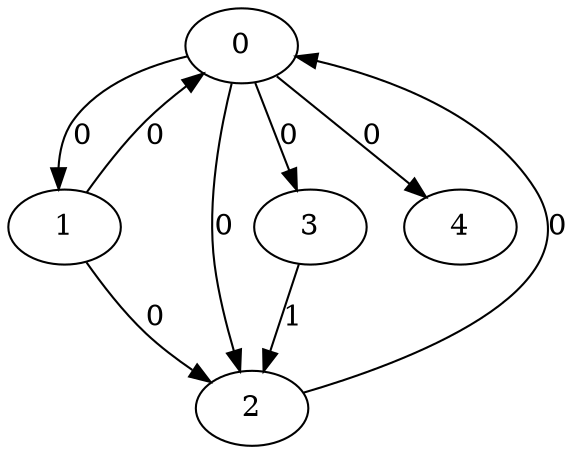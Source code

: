 // Source:417 Canonical: -1 0 0 0 0 0 -1 0 -1 -1 0 -1 -1 -1 -1 -1 -1 1 -1 -1 -1 -1 -1 -1 -1
digraph HRA_from_417_graph_000 {
  0 -> 1 [label="0"];
  0 -> 2 [label="0"];
  0 -> 3 [label="0"];
  1 -> 0 [label="0"];
  1 -> 2 [label="0"];
  2 -> 0 [label="0"];
  3 -> 2 [label="1"];
  0 -> 4 [label="0"];
}

// Source:417 Canonical: -1 0 0 0 0 0 -1 0 -1 -1 0 -1 -1 -1 -1 -1 -1 1 -1 -1 0 -1 -1 -1 -1
digraph HRA_from_417_graph_001 {
  0 -> 1 [label="0"];
  0 -> 2 [label="0"];
  0 -> 3 [label="0"];
  1 -> 0 [label="0"];
  1 -> 2 [label="0"];
  2 -> 0 [label="0"];
  3 -> 2 [label="1"];
  0 -> 4 [label="0"];
  4 -> 0 [label="0"];
}

// Source:417 Canonical: -1 0 0 0 -1 0 -1 0 -1 0 0 -1 -1 -1 -1 -1 -1 1 -1 -1 -1 -1 -1 -1 -1
digraph HRA_from_417_graph_002 {
  0 -> 1 [label="0"];
  0 -> 2 [label="0"];
  0 -> 3 [label="0"];
  1 -> 0 [label="0"];
  1 -> 2 [label="0"];
  2 -> 0 [label="0"];
  3 -> 2 [label="1"];
  1 -> 4 [label="0"];
}

// Source:417 Canonical: -1 0 0 0 0 0 -1 0 -1 0 0 -1 -1 -1 -1 -1 -1 1 -1 -1 -1 -1 -1 -1 -1
digraph HRA_from_417_graph_003 {
  0 -> 1 [label="0"];
  0 -> 2 [label="0"];
  0 -> 3 [label="0"];
  1 -> 0 [label="0"];
  1 -> 2 [label="0"];
  2 -> 0 [label="0"];
  3 -> 2 [label="1"];
  0 -> 4 [label="0"];
  1 -> 4 [label="0"];
}

// Source:417 Canonical: -1 0 0 0 -1 0 -1 0 -1 0 0 -1 -1 -1 -1 -1 -1 1 -1 -1 0 -1 -1 -1 -1
digraph HRA_from_417_graph_004 {
  0 -> 1 [label="0"];
  0 -> 2 [label="0"];
  0 -> 3 [label="0"];
  1 -> 0 [label="0"];
  1 -> 2 [label="0"];
  2 -> 0 [label="0"];
  3 -> 2 [label="1"];
  4 -> 0 [label="0"];
  1 -> 4 [label="0"];
}

// Source:417 Canonical: -1 0 0 0 0 0 -1 0 -1 0 0 -1 -1 -1 -1 -1 -1 1 -1 -1 0 -1 -1 -1 -1
digraph HRA_from_417_graph_005 {
  0 -> 1 [label="0"];
  0 -> 2 [label="0"];
  0 -> 3 [label="0"];
  1 -> 0 [label="0"];
  1 -> 2 [label="0"];
  2 -> 0 [label="0"];
  3 -> 2 [label="1"];
  0 -> 4 [label="0"];
  4 -> 0 [label="0"];
  1 -> 4 [label="0"];
}

// Source:417 Canonical: -1 0 0 0 0 0 -1 0 -1 -1 0 -1 -1 -1 -1 -1 -1 1 -1 -1 -1 0 -1 -1 -1
digraph HRA_from_417_graph_006 {
  0 -> 1 [label="0"];
  0 -> 2 [label="0"];
  0 -> 3 [label="0"];
  1 -> 0 [label="0"];
  1 -> 2 [label="0"];
  2 -> 0 [label="0"];
  3 -> 2 [label="1"];
  0 -> 4 [label="0"];
  4 -> 1 [label="0"];
}

// Source:417 Canonical: -1 0 0 0 0 0 -1 0 -1 -1 0 -1 -1 -1 -1 -1 -1 1 -1 -1 0 0 -1 -1 -1
digraph HRA_from_417_graph_007 {
  0 -> 1 [label="0"];
  0 -> 2 [label="0"];
  0 -> 3 [label="0"];
  1 -> 0 [label="0"];
  1 -> 2 [label="0"];
  2 -> 0 [label="0"];
  3 -> 2 [label="1"];
  0 -> 4 [label="0"];
  4 -> 0 [label="0"];
  4 -> 1 [label="0"];
}

// Source:417 Canonical: -1 0 0 0 -1 0 -1 0 -1 0 0 -1 -1 -1 -1 -1 -1 1 -1 -1 -1 0 -1 -1 -1
digraph HRA_from_417_graph_008 {
  0 -> 1 [label="0"];
  0 -> 2 [label="0"];
  0 -> 3 [label="0"];
  1 -> 0 [label="0"];
  1 -> 2 [label="0"];
  2 -> 0 [label="0"];
  3 -> 2 [label="1"];
  1 -> 4 [label="0"];
  4 -> 1 [label="0"];
}

// Source:417 Canonical: -1 0 0 0 0 0 -1 0 -1 0 0 -1 -1 -1 -1 -1 -1 1 -1 -1 -1 0 -1 -1 -1
digraph HRA_from_417_graph_009 {
  0 -> 1 [label="0"];
  0 -> 2 [label="0"];
  0 -> 3 [label="0"];
  1 -> 0 [label="0"];
  1 -> 2 [label="0"];
  2 -> 0 [label="0"];
  3 -> 2 [label="1"];
  0 -> 4 [label="0"];
  1 -> 4 [label="0"];
  4 -> 1 [label="0"];
}

// Source:417 Canonical: -1 0 0 0 -1 0 -1 0 -1 0 0 -1 -1 -1 -1 -1 -1 1 -1 -1 0 0 -1 -1 -1
digraph HRA_from_417_graph_010 {
  0 -> 1 [label="0"];
  0 -> 2 [label="0"];
  0 -> 3 [label="0"];
  1 -> 0 [label="0"];
  1 -> 2 [label="0"];
  2 -> 0 [label="0"];
  3 -> 2 [label="1"];
  4 -> 0 [label="0"];
  1 -> 4 [label="0"];
  4 -> 1 [label="0"];
}

// Source:417 Canonical: -1 0 0 0 0 0 -1 0 -1 0 0 -1 -1 -1 -1 -1 -1 1 -1 -1 0 0 -1 -1 -1
digraph HRA_from_417_graph_011 {
  0 -> 1 [label="0"];
  0 -> 2 [label="0"];
  0 -> 3 [label="0"];
  1 -> 0 [label="0"];
  1 -> 2 [label="0"];
  2 -> 0 [label="0"];
  3 -> 2 [label="1"];
  0 -> 4 [label="0"];
  4 -> 0 [label="0"];
  1 -> 4 [label="0"];
  4 -> 1 [label="0"];
}

// Source:417 Canonical: -1 0 0 0 -1 0 -1 0 -1 -1 0 -1 -1 -1 0 -1 -1 1 -1 -1 -1 -1 -1 -1 -1
digraph HRA_from_417_graph_012 {
  0 -> 1 [label="0"];
  0 -> 2 [label="0"];
  0 -> 3 [label="0"];
  1 -> 0 [label="0"];
  1 -> 2 [label="0"];
  2 -> 0 [label="0"];
  3 -> 2 [label="1"];
  2 -> 4 [label="0"];
}

// Source:417 Canonical: -1 0 0 0 0 0 -1 0 -1 -1 0 -1 -1 -1 0 -1 -1 1 -1 -1 -1 -1 -1 -1 -1
digraph HRA_from_417_graph_013 {
  0 -> 1 [label="0"];
  0 -> 2 [label="0"];
  0 -> 3 [label="0"];
  1 -> 0 [label="0"];
  1 -> 2 [label="0"];
  2 -> 0 [label="0"];
  3 -> 2 [label="1"];
  0 -> 4 [label="0"];
  2 -> 4 [label="0"];
}

// Source:417 Canonical: -1 0 0 0 -1 0 -1 0 -1 -1 0 -1 -1 -1 0 -1 -1 1 -1 -1 0 -1 -1 -1 -1
digraph HRA_from_417_graph_014 {
  0 -> 1 [label="0"];
  0 -> 2 [label="0"];
  0 -> 3 [label="0"];
  1 -> 0 [label="0"];
  1 -> 2 [label="0"];
  2 -> 0 [label="0"];
  3 -> 2 [label="1"];
  4 -> 0 [label="0"];
  2 -> 4 [label="0"];
}

// Source:417 Canonical: -1 0 0 0 0 0 -1 0 -1 -1 0 -1 -1 -1 0 -1 -1 1 -1 -1 0 -1 -1 -1 -1
digraph HRA_from_417_graph_015 {
  0 -> 1 [label="0"];
  0 -> 2 [label="0"];
  0 -> 3 [label="0"];
  1 -> 0 [label="0"];
  1 -> 2 [label="0"];
  2 -> 0 [label="0"];
  3 -> 2 [label="1"];
  0 -> 4 [label="0"];
  4 -> 0 [label="0"];
  2 -> 4 [label="0"];
}

// Source:417 Canonical: -1 0 0 0 -1 0 -1 0 -1 0 0 -1 -1 -1 0 -1 -1 1 -1 -1 -1 -1 -1 -1 -1
digraph HRA_from_417_graph_016 {
  0 -> 1 [label="0"];
  0 -> 2 [label="0"];
  0 -> 3 [label="0"];
  1 -> 0 [label="0"];
  1 -> 2 [label="0"];
  2 -> 0 [label="0"];
  3 -> 2 [label="1"];
  1 -> 4 [label="0"];
  2 -> 4 [label="0"];
}

// Source:417 Canonical: -1 0 0 0 0 0 -1 0 -1 0 0 -1 -1 -1 0 -1 -1 1 -1 -1 -1 -1 -1 -1 -1
digraph HRA_from_417_graph_017 {
  0 -> 1 [label="0"];
  0 -> 2 [label="0"];
  0 -> 3 [label="0"];
  1 -> 0 [label="0"];
  1 -> 2 [label="0"];
  2 -> 0 [label="0"];
  3 -> 2 [label="1"];
  0 -> 4 [label="0"];
  1 -> 4 [label="0"];
  2 -> 4 [label="0"];
}

// Source:417 Canonical: -1 0 0 0 -1 0 -1 0 -1 0 0 -1 -1 -1 0 -1 -1 1 -1 -1 0 -1 -1 -1 -1
digraph HRA_from_417_graph_018 {
  0 -> 1 [label="0"];
  0 -> 2 [label="0"];
  0 -> 3 [label="0"];
  1 -> 0 [label="0"];
  1 -> 2 [label="0"];
  2 -> 0 [label="0"];
  3 -> 2 [label="1"];
  4 -> 0 [label="0"];
  1 -> 4 [label="0"];
  2 -> 4 [label="0"];
}

// Source:417 Canonical: -1 0 0 0 0 0 -1 0 -1 0 0 -1 -1 -1 0 -1 -1 1 -1 -1 0 -1 -1 -1 -1
digraph HRA_from_417_graph_019 {
  0 -> 1 [label="0"];
  0 -> 2 [label="0"];
  0 -> 3 [label="0"];
  1 -> 0 [label="0"];
  1 -> 2 [label="0"];
  2 -> 0 [label="0"];
  3 -> 2 [label="1"];
  0 -> 4 [label="0"];
  4 -> 0 [label="0"];
  1 -> 4 [label="0"];
  2 -> 4 [label="0"];
}

// Source:417 Canonical: -1 0 0 0 -1 0 -1 0 -1 -1 0 -1 -1 -1 0 -1 -1 1 -1 -1 -1 0 -1 -1 -1
digraph HRA_from_417_graph_020 {
  0 -> 1 [label="0"];
  0 -> 2 [label="0"];
  0 -> 3 [label="0"];
  1 -> 0 [label="0"];
  1 -> 2 [label="0"];
  2 -> 0 [label="0"];
  3 -> 2 [label="1"];
  4 -> 1 [label="0"];
  2 -> 4 [label="0"];
}

// Source:417 Canonical: -1 0 0 0 0 0 -1 0 -1 -1 0 -1 -1 -1 0 -1 -1 1 -1 -1 -1 0 -1 -1 -1
digraph HRA_from_417_graph_021 {
  0 -> 1 [label="0"];
  0 -> 2 [label="0"];
  0 -> 3 [label="0"];
  1 -> 0 [label="0"];
  1 -> 2 [label="0"];
  2 -> 0 [label="0"];
  3 -> 2 [label="1"];
  0 -> 4 [label="0"];
  4 -> 1 [label="0"];
  2 -> 4 [label="0"];
}

// Source:417 Canonical: -1 0 0 0 -1 0 -1 0 -1 -1 0 -1 -1 -1 0 -1 -1 1 -1 -1 0 0 -1 -1 -1
digraph HRA_from_417_graph_022 {
  0 -> 1 [label="0"];
  0 -> 2 [label="0"];
  0 -> 3 [label="0"];
  1 -> 0 [label="0"];
  1 -> 2 [label="0"];
  2 -> 0 [label="0"];
  3 -> 2 [label="1"];
  4 -> 0 [label="0"];
  4 -> 1 [label="0"];
  2 -> 4 [label="0"];
}

// Source:417 Canonical: -1 0 0 0 0 0 -1 0 -1 -1 0 -1 -1 -1 0 -1 -1 1 -1 -1 0 0 -1 -1 -1
digraph HRA_from_417_graph_023 {
  0 -> 1 [label="0"];
  0 -> 2 [label="0"];
  0 -> 3 [label="0"];
  1 -> 0 [label="0"];
  1 -> 2 [label="0"];
  2 -> 0 [label="0"];
  3 -> 2 [label="1"];
  0 -> 4 [label="0"];
  4 -> 0 [label="0"];
  4 -> 1 [label="0"];
  2 -> 4 [label="0"];
}

// Source:417 Canonical: -1 0 0 0 -1 0 -1 0 -1 0 0 -1 -1 -1 0 -1 -1 1 -1 -1 -1 0 -1 -1 -1
digraph HRA_from_417_graph_024 {
  0 -> 1 [label="0"];
  0 -> 2 [label="0"];
  0 -> 3 [label="0"];
  1 -> 0 [label="0"];
  1 -> 2 [label="0"];
  2 -> 0 [label="0"];
  3 -> 2 [label="1"];
  1 -> 4 [label="0"];
  4 -> 1 [label="0"];
  2 -> 4 [label="0"];
}

// Source:417 Canonical: -1 0 0 0 0 0 -1 0 -1 0 0 -1 -1 -1 0 -1 -1 1 -1 -1 -1 0 -1 -1 -1
digraph HRA_from_417_graph_025 {
  0 -> 1 [label="0"];
  0 -> 2 [label="0"];
  0 -> 3 [label="0"];
  1 -> 0 [label="0"];
  1 -> 2 [label="0"];
  2 -> 0 [label="0"];
  3 -> 2 [label="1"];
  0 -> 4 [label="0"];
  1 -> 4 [label="0"];
  4 -> 1 [label="0"];
  2 -> 4 [label="0"];
}

// Source:417 Canonical: -1 0 0 0 -1 0 -1 0 -1 0 0 -1 -1 -1 0 -1 -1 1 -1 -1 0 0 -1 -1 -1
digraph HRA_from_417_graph_026 {
  0 -> 1 [label="0"];
  0 -> 2 [label="0"];
  0 -> 3 [label="0"];
  1 -> 0 [label="0"];
  1 -> 2 [label="0"];
  2 -> 0 [label="0"];
  3 -> 2 [label="1"];
  4 -> 0 [label="0"];
  1 -> 4 [label="0"];
  4 -> 1 [label="0"];
  2 -> 4 [label="0"];
}

// Source:417 Canonical: -1 0 0 0 0 0 -1 0 -1 0 0 -1 -1 -1 0 -1 -1 1 -1 -1 0 0 -1 -1 -1
digraph HRA_from_417_graph_027 {
  0 -> 1 [label="0"];
  0 -> 2 [label="0"];
  0 -> 3 [label="0"];
  1 -> 0 [label="0"];
  1 -> 2 [label="0"];
  2 -> 0 [label="0"];
  3 -> 2 [label="1"];
  0 -> 4 [label="0"];
  4 -> 0 [label="0"];
  1 -> 4 [label="0"];
  4 -> 1 [label="0"];
  2 -> 4 [label="0"];
}

// Source:417 Canonical: -1 0 0 0 0 0 -1 0 -1 -1 0 -1 -1 -1 -1 -1 -1 1 -1 -1 -1 -1 0 -1 -1
digraph HRA_from_417_graph_028 {
  0 -> 1 [label="0"];
  0 -> 2 [label="0"];
  0 -> 3 [label="0"];
  1 -> 0 [label="0"];
  1 -> 2 [label="0"];
  2 -> 0 [label="0"];
  3 -> 2 [label="1"];
  0 -> 4 [label="0"];
  4 -> 2 [label="0"];
}

// Source:417 Canonical: -1 0 0 0 0 0 -1 0 -1 -1 0 -1 -1 -1 -1 -1 -1 1 -1 -1 0 -1 0 -1 -1
digraph HRA_from_417_graph_029 {
  0 -> 1 [label="0"];
  0 -> 2 [label="0"];
  0 -> 3 [label="0"];
  1 -> 0 [label="0"];
  1 -> 2 [label="0"];
  2 -> 0 [label="0"];
  3 -> 2 [label="1"];
  0 -> 4 [label="0"];
  4 -> 0 [label="0"];
  4 -> 2 [label="0"];
}

// Source:417 Canonical: -1 0 0 0 -1 0 -1 0 -1 0 0 -1 -1 -1 -1 -1 -1 1 -1 -1 -1 -1 0 -1 -1
digraph HRA_from_417_graph_030 {
  0 -> 1 [label="0"];
  0 -> 2 [label="0"];
  0 -> 3 [label="0"];
  1 -> 0 [label="0"];
  1 -> 2 [label="0"];
  2 -> 0 [label="0"];
  3 -> 2 [label="1"];
  1 -> 4 [label="0"];
  4 -> 2 [label="0"];
}

// Source:417 Canonical: -1 0 0 0 0 0 -1 0 -1 0 0 -1 -1 -1 -1 -1 -1 1 -1 -1 -1 -1 0 -1 -1
digraph HRA_from_417_graph_031 {
  0 -> 1 [label="0"];
  0 -> 2 [label="0"];
  0 -> 3 [label="0"];
  1 -> 0 [label="0"];
  1 -> 2 [label="0"];
  2 -> 0 [label="0"];
  3 -> 2 [label="1"];
  0 -> 4 [label="0"];
  1 -> 4 [label="0"];
  4 -> 2 [label="0"];
}

// Source:417 Canonical: -1 0 0 0 -1 0 -1 0 -1 0 0 -1 -1 -1 -1 -1 -1 1 -1 -1 0 -1 0 -1 -1
digraph HRA_from_417_graph_032 {
  0 -> 1 [label="0"];
  0 -> 2 [label="0"];
  0 -> 3 [label="0"];
  1 -> 0 [label="0"];
  1 -> 2 [label="0"];
  2 -> 0 [label="0"];
  3 -> 2 [label="1"];
  4 -> 0 [label="0"];
  1 -> 4 [label="0"];
  4 -> 2 [label="0"];
}

// Source:417 Canonical: -1 0 0 0 0 0 -1 0 -1 0 0 -1 -1 -1 -1 -1 -1 1 -1 -1 0 -1 0 -1 -1
digraph HRA_from_417_graph_033 {
  0 -> 1 [label="0"];
  0 -> 2 [label="0"];
  0 -> 3 [label="0"];
  1 -> 0 [label="0"];
  1 -> 2 [label="0"];
  2 -> 0 [label="0"];
  3 -> 2 [label="1"];
  0 -> 4 [label="0"];
  4 -> 0 [label="0"];
  1 -> 4 [label="0"];
  4 -> 2 [label="0"];
}

// Source:417 Canonical: -1 0 0 0 0 0 -1 0 -1 -1 0 -1 -1 -1 -1 -1 -1 1 -1 -1 -1 0 0 -1 -1
digraph HRA_from_417_graph_034 {
  0 -> 1 [label="0"];
  0 -> 2 [label="0"];
  0 -> 3 [label="0"];
  1 -> 0 [label="0"];
  1 -> 2 [label="0"];
  2 -> 0 [label="0"];
  3 -> 2 [label="1"];
  0 -> 4 [label="0"];
  4 -> 1 [label="0"];
  4 -> 2 [label="0"];
}

// Source:417 Canonical: -1 0 0 0 0 0 -1 0 -1 -1 0 -1 -1 -1 -1 -1 -1 1 -1 -1 0 0 0 -1 -1
digraph HRA_from_417_graph_035 {
  0 -> 1 [label="0"];
  0 -> 2 [label="0"];
  0 -> 3 [label="0"];
  1 -> 0 [label="0"];
  1 -> 2 [label="0"];
  2 -> 0 [label="0"];
  3 -> 2 [label="1"];
  0 -> 4 [label="0"];
  4 -> 0 [label="0"];
  4 -> 1 [label="0"];
  4 -> 2 [label="0"];
}

// Source:417 Canonical: -1 0 0 0 -1 0 -1 0 -1 0 0 -1 -1 -1 -1 -1 -1 1 -1 -1 -1 0 0 -1 -1
digraph HRA_from_417_graph_036 {
  0 -> 1 [label="0"];
  0 -> 2 [label="0"];
  0 -> 3 [label="0"];
  1 -> 0 [label="0"];
  1 -> 2 [label="0"];
  2 -> 0 [label="0"];
  3 -> 2 [label="1"];
  1 -> 4 [label="0"];
  4 -> 1 [label="0"];
  4 -> 2 [label="0"];
}

// Source:417 Canonical: -1 0 0 0 0 0 -1 0 -1 0 0 -1 -1 -1 -1 -1 -1 1 -1 -1 -1 0 0 -1 -1
digraph HRA_from_417_graph_037 {
  0 -> 1 [label="0"];
  0 -> 2 [label="0"];
  0 -> 3 [label="0"];
  1 -> 0 [label="0"];
  1 -> 2 [label="0"];
  2 -> 0 [label="0"];
  3 -> 2 [label="1"];
  0 -> 4 [label="0"];
  1 -> 4 [label="0"];
  4 -> 1 [label="0"];
  4 -> 2 [label="0"];
}

// Source:417 Canonical: -1 0 0 0 -1 0 -1 0 -1 0 0 -1 -1 -1 -1 -1 -1 1 -1 -1 0 0 0 -1 -1
digraph HRA_from_417_graph_038 {
  0 -> 1 [label="0"];
  0 -> 2 [label="0"];
  0 -> 3 [label="0"];
  1 -> 0 [label="0"];
  1 -> 2 [label="0"];
  2 -> 0 [label="0"];
  3 -> 2 [label="1"];
  4 -> 0 [label="0"];
  1 -> 4 [label="0"];
  4 -> 1 [label="0"];
  4 -> 2 [label="0"];
}

// Source:417 Canonical: -1 0 0 0 0 0 -1 0 -1 0 0 -1 -1 -1 -1 -1 -1 1 -1 -1 0 0 0 -1 -1
digraph HRA_from_417_graph_039 {
  0 -> 1 [label="0"];
  0 -> 2 [label="0"];
  0 -> 3 [label="0"];
  1 -> 0 [label="0"];
  1 -> 2 [label="0"];
  2 -> 0 [label="0"];
  3 -> 2 [label="1"];
  0 -> 4 [label="0"];
  4 -> 0 [label="0"];
  1 -> 4 [label="0"];
  4 -> 1 [label="0"];
  4 -> 2 [label="0"];
}

// Source:417 Canonical: -1 0 0 0 -1 0 -1 0 -1 -1 0 -1 -1 -1 0 -1 -1 1 -1 -1 -1 -1 0 -1 -1
digraph HRA_from_417_graph_040 {
  0 -> 1 [label="0"];
  0 -> 2 [label="0"];
  0 -> 3 [label="0"];
  1 -> 0 [label="0"];
  1 -> 2 [label="0"];
  2 -> 0 [label="0"];
  3 -> 2 [label="1"];
  2 -> 4 [label="0"];
  4 -> 2 [label="0"];
}

// Source:417 Canonical: -1 0 0 0 0 0 -1 0 -1 -1 0 -1 -1 -1 0 -1 -1 1 -1 -1 -1 -1 0 -1 -1
digraph HRA_from_417_graph_041 {
  0 -> 1 [label="0"];
  0 -> 2 [label="0"];
  0 -> 3 [label="0"];
  1 -> 0 [label="0"];
  1 -> 2 [label="0"];
  2 -> 0 [label="0"];
  3 -> 2 [label="1"];
  0 -> 4 [label="0"];
  2 -> 4 [label="0"];
  4 -> 2 [label="0"];
}

// Source:417 Canonical: -1 0 0 0 -1 0 -1 0 -1 -1 0 -1 -1 -1 0 -1 -1 1 -1 -1 0 -1 0 -1 -1
digraph HRA_from_417_graph_042 {
  0 -> 1 [label="0"];
  0 -> 2 [label="0"];
  0 -> 3 [label="0"];
  1 -> 0 [label="0"];
  1 -> 2 [label="0"];
  2 -> 0 [label="0"];
  3 -> 2 [label="1"];
  4 -> 0 [label="0"];
  2 -> 4 [label="0"];
  4 -> 2 [label="0"];
}

// Source:417 Canonical: -1 0 0 0 0 0 -1 0 -1 -1 0 -1 -1 -1 0 -1 -1 1 -1 -1 0 -1 0 -1 -1
digraph HRA_from_417_graph_043 {
  0 -> 1 [label="0"];
  0 -> 2 [label="0"];
  0 -> 3 [label="0"];
  1 -> 0 [label="0"];
  1 -> 2 [label="0"];
  2 -> 0 [label="0"];
  3 -> 2 [label="1"];
  0 -> 4 [label="0"];
  4 -> 0 [label="0"];
  2 -> 4 [label="0"];
  4 -> 2 [label="0"];
}

// Source:417 Canonical: -1 0 0 0 -1 0 -1 0 -1 0 0 -1 -1 -1 0 -1 -1 1 -1 -1 -1 -1 0 -1 -1
digraph HRA_from_417_graph_044 {
  0 -> 1 [label="0"];
  0 -> 2 [label="0"];
  0 -> 3 [label="0"];
  1 -> 0 [label="0"];
  1 -> 2 [label="0"];
  2 -> 0 [label="0"];
  3 -> 2 [label="1"];
  1 -> 4 [label="0"];
  2 -> 4 [label="0"];
  4 -> 2 [label="0"];
}

// Source:417 Canonical: -1 0 0 0 0 0 -1 0 -1 0 0 -1 -1 -1 0 -1 -1 1 -1 -1 -1 -1 0 -1 -1
digraph HRA_from_417_graph_045 {
  0 -> 1 [label="0"];
  0 -> 2 [label="0"];
  0 -> 3 [label="0"];
  1 -> 0 [label="0"];
  1 -> 2 [label="0"];
  2 -> 0 [label="0"];
  3 -> 2 [label="1"];
  0 -> 4 [label="0"];
  1 -> 4 [label="0"];
  2 -> 4 [label="0"];
  4 -> 2 [label="0"];
}

// Source:417 Canonical: -1 0 0 0 -1 0 -1 0 -1 0 0 -1 -1 -1 0 -1 -1 1 -1 -1 0 -1 0 -1 -1
digraph HRA_from_417_graph_046 {
  0 -> 1 [label="0"];
  0 -> 2 [label="0"];
  0 -> 3 [label="0"];
  1 -> 0 [label="0"];
  1 -> 2 [label="0"];
  2 -> 0 [label="0"];
  3 -> 2 [label="1"];
  4 -> 0 [label="0"];
  1 -> 4 [label="0"];
  2 -> 4 [label="0"];
  4 -> 2 [label="0"];
}

// Source:417 Canonical: -1 0 0 0 0 0 -1 0 -1 0 0 -1 -1 -1 0 -1 -1 1 -1 -1 0 -1 0 -1 -1
digraph HRA_from_417_graph_047 {
  0 -> 1 [label="0"];
  0 -> 2 [label="0"];
  0 -> 3 [label="0"];
  1 -> 0 [label="0"];
  1 -> 2 [label="0"];
  2 -> 0 [label="0"];
  3 -> 2 [label="1"];
  0 -> 4 [label="0"];
  4 -> 0 [label="0"];
  1 -> 4 [label="0"];
  2 -> 4 [label="0"];
  4 -> 2 [label="0"];
}

// Source:417 Canonical: -1 0 0 0 -1 0 -1 0 -1 -1 0 -1 -1 -1 0 -1 -1 1 -1 -1 -1 0 0 -1 -1
digraph HRA_from_417_graph_048 {
  0 -> 1 [label="0"];
  0 -> 2 [label="0"];
  0 -> 3 [label="0"];
  1 -> 0 [label="0"];
  1 -> 2 [label="0"];
  2 -> 0 [label="0"];
  3 -> 2 [label="1"];
  4 -> 1 [label="0"];
  2 -> 4 [label="0"];
  4 -> 2 [label="0"];
}

// Source:417 Canonical: -1 0 0 0 0 0 -1 0 -1 -1 0 -1 -1 -1 0 -1 -1 1 -1 -1 -1 0 0 -1 -1
digraph HRA_from_417_graph_049 {
  0 -> 1 [label="0"];
  0 -> 2 [label="0"];
  0 -> 3 [label="0"];
  1 -> 0 [label="0"];
  1 -> 2 [label="0"];
  2 -> 0 [label="0"];
  3 -> 2 [label="1"];
  0 -> 4 [label="0"];
  4 -> 1 [label="0"];
  2 -> 4 [label="0"];
  4 -> 2 [label="0"];
}

// Source:417 Canonical: -1 0 0 0 -1 0 -1 0 -1 -1 0 -1 -1 -1 0 -1 -1 1 -1 -1 0 0 0 -1 -1
digraph HRA_from_417_graph_050 {
  0 -> 1 [label="0"];
  0 -> 2 [label="0"];
  0 -> 3 [label="0"];
  1 -> 0 [label="0"];
  1 -> 2 [label="0"];
  2 -> 0 [label="0"];
  3 -> 2 [label="1"];
  4 -> 0 [label="0"];
  4 -> 1 [label="0"];
  2 -> 4 [label="0"];
  4 -> 2 [label="0"];
}

// Source:417 Canonical: -1 0 0 0 0 0 -1 0 -1 -1 0 -1 -1 -1 0 -1 -1 1 -1 -1 0 0 0 -1 -1
digraph HRA_from_417_graph_051 {
  0 -> 1 [label="0"];
  0 -> 2 [label="0"];
  0 -> 3 [label="0"];
  1 -> 0 [label="0"];
  1 -> 2 [label="0"];
  2 -> 0 [label="0"];
  3 -> 2 [label="1"];
  0 -> 4 [label="0"];
  4 -> 0 [label="0"];
  4 -> 1 [label="0"];
  2 -> 4 [label="0"];
  4 -> 2 [label="0"];
}

// Source:417 Canonical: -1 0 0 0 -1 0 -1 0 -1 0 0 -1 -1 -1 0 -1 -1 1 -1 -1 -1 0 0 -1 -1
digraph HRA_from_417_graph_052 {
  0 -> 1 [label="0"];
  0 -> 2 [label="0"];
  0 -> 3 [label="0"];
  1 -> 0 [label="0"];
  1 -> 2 [label="0"];
  2 -> 0 [label="0"];
  3 -> 2 [label="1"];
  1 -> 4 [label="0"];
  4 -> 1 [label="0"];
  2 -> 4 [label="0"];
  4 -> 2 [label="0"];
}

// Source:417 Canonical: -1 0 0 0 0 0 -1 0 -1 0 0 -1 -1 -1 0 -1 -1 1 -1 -1 -1 0 0 -1 -1
digraph HRA_from_417_graph_053 {
  0 -> 1 [label="0"];
  0 -> 2 [label="0"];
  0 -> 3 [label="0"];
  1 -> 0 [label="0"];
  1 -> 2 [label="0"];
  2 -> 0 [label="0"];
  3 -> 2 [label="1"];
  0 -> 4 [label="0"];
  1 -> 4 [label="0"];
  4 -> 1 [label="0"];
  2 -> 4 [label="0"];
  4 -> 2 [label="0"];
}

// Source:417 Canonical: -1 0 0 0 -1 0 -1 0 -1 0 0 -1 -1 -1 0 -1 -1 1 -1 -1 0 0 0 -1 -1
digraph HRA_from_417_graph_054 {
  0 -> 1 [label="0"];
  0 -> 2 [label="0"];
  0 -> 3 [label="0"];
  1 -> 0 [label="0"];
  1 -> 2 [label="0"];
  2 -> 0 [label="0"];
  3 -> 2 [label="1"];
  4 -> 0 [label="0"];
  1 -> 4 [label="0"];
  4 -> 1 [label="0"];
  2 -> 4 [label="0"];
  4 -> 2 [label="0"];
}

// Source:417 Canonical: -1 0 0 0 0 0 -1 0 -1 0 0 -1 -1 -1 0 -1 -1 1 -1 -1 0 0 0 -1 -1
digraph HRA_from_417_graph_055 {
  0 -> 1 [label="0"];
  0 -> 2 [label="0"];
  0 -> 3 [label="0"];
  1 -> 0 [label="0"];
  1 -> 2 [label="0"];
  2 -> 0 [label="0"];
  3 -> 2 [label="1"];
  0 -> 4 [label="0"];
  4 -> 0 [label="0"];
  1 -> 4 [label="0"];
  4 -> 1 [label="0"];
  2 -> 4 [label="0"];
  4 -> 2 [label="0"];
}

// Source:417 Canonical: -1 0 0 0 -1 0 -1 0 -1 -1 0 -1 -1 -1 -1 -1 -1 1 -1 0 -1 -1 -1 -1 -1
digraph HRA_from_417_graph_056 {
  0 -> 1 [label="0"];
  0 -> 2 [label="0"];
  0 -> 3 [label="0"];
  1 -> 0 [label="0"];
  1 -> 2 [label="0"];
  2 -> 0 [label="0"];
  3 -> 2 [label="1"];
  3 -> 4 [label="0"];
}

// Source:417 Canonical: -1 0 0 0 0 0 -1 0 -1 -1 0 -1 -1 -1 -1 -1 -1 1 -1 0 -1 -1 -1 -1 -1
digraph HRA_from_417_graph_057 {
  0 -> 1 [label="0"];
  0 -> 2 [label="0"];
  0 -> 3 [label="0"];
  1 -> 0 [label="0"];
  1 -> 2 [label="0"];
  2 -> 0 [label="0"];
  3 -> 2 [label="1"];
  0 -> 4 [label="0"];
  3 -> 4 [label="0"];
}

// Source:417 Canonical: -1 0 0 0 -1 0 -1 0 -1 -1 0 -1 -1 -1 -1 -1 -1 1 -1 0 0 -1 -1 -1 -1
digraph HRA_from_417_graph_058 {
  0 -> 1 [label="0"];
  0 -> 2 [label="0"];
  0 -> 3 [label="0"];
  1 -> 0 [label="0"];
  1 -> 2 [label="0"];
  2 -> 0 [label="0"];
  3 -> 2 [label="1"];
  4 -> 0 [label="0"];
  3 -> 4 [label="0"];
}

// Source:417 Canonical: -1 0 0 0 0 0 -1 0 -1 -1 0 -1 -1 -1 -1 -1 -1 1 -1 0 0 -1 -1 -1 -1
digraph HRA_from_417_graph_059 {
  0 -> 1 [label="0"];
  0 -> 2 [label="0"];
  0 -> 3 [label="0"];
  1 -> 0 [label="0"];
  1 -> 2 [label="0"];
  2 -> 0 [label="0"];
  3 -> 2 [label="1"];
  0 -> 4 [label="0"];
  4 -> 0 [label="0"];
  3 -> 4 [label="0"];
}

// Source:417 Canonical: -1 0 0 0 -1 0 -1 0 -1 0 0 -1 -1 -1 -1 -1 -1 1 -1 0 -1 -1 -1 -1 -1
digraph HRA_from_417_graph_060 {
  0 -> 1 [label="0"];
  0 -> 2 [label="0"];
  0 -> 3 [label="0"];
  1 -> 0 [label="0"];
  1 -> 2 [label="0"];
  2 -> 0 [label="0"];
  3 -> 2 [label="1"];
  1 -> 4 [label="0"];
  3 -> 4 [label="0"];
}

// Source:417 Canonical: -1 0 0 0 0 0 -1 0 -1 0 0 -1 -1 -1 -1 -1 -1 1 -1 0 -1 -1 -1 -1 -1
digraph HRA_from_417_graph_061 {
  0 -> 1 [label="0"];
  0 -> 2 [label="0"];
  0 -> 3 [label="0"];
  1 -> 0 [label="0"];
  1 -> 2 [label="0"];
  2 -> 0 [label="0"];
  3 -> 2 [label="1"];
  0 -> 4 [label="0"];
  1 -> 4 [label="0"];
  3 -> 4 [label="0"];
}

// Source:417 Canonical: -1 0 0 0 -1 0 -1 0 -1 0 0 -1 -1 -1 -1 -1 -1 1 -1 0 0 -1 -1 -1 -1
digraph HRA_from_417_graph_062 {
  0 -> 1 [label="0"];
  0 -> 2 [label="0"];
  0 -> 3 [label="0"];
  1 -> 0 [label="0"];
  1 -> 2 [label="0"];
  2 -> 0 [label="0"];
  3 -> 2 [label="1"];
  4 -> 0 [label="0"];
  1 -> 4 [label="0"];
  3 -> 4 [label="0"];
}

// Source:417 Canonical: -1 0 0 0 0 0 -1 0 -1 0 0 -1 -1 -1 -1 -1 -1 1 -1 0 0 -1 -1 -1 -1
digraph HRA_from_417_graph_063 {
  0 -> 1 [label="0"];
  0 -> 2 [label="0"];
  0 -> 3 [label="0"];
  1 -> 0 [label="0"];
  1 -> 2 [label="0"];
  2 -> 0 [label="0"];
  3 -> 2 [label="1"];
  0 -> 4 [label="0"];
  4 -> 0 [label="0"];
  1 -> 4 [label="0"];
  3 -> 4 [label="0"];
}

// Source:417 Canonical: -1 0 0 0 -1 0 -1 0 -1 -1 0 -1 -1 -1 -1 -1 -1 1 -1 0 -1 0 -1 -1 -1
digraph HRA_from_417_graph_064 {
  0 -> 1 [label="0"];
  0 -> 2 [label="0"];
  0 -> 3 [label="0"];
  1 -> 0 [label="0"];
  1 -> 2 [label="0"];
  2 -> 0 [label="0"];
  3 -> 2 [label="1"];
  4 -> 1 [label="0"];
  3 -> 4 [label="0"];
}

// Source:417 Canonical: -1 0 0 0 0 0 -1 0 -1 -1 0 -1 -1 -1 -1 -1 -1 1 -1 0 -1 0 -1 -1 -1
digraph HRA_from_417_graph_065 {
  0 -> 1 [label="0"];
  0 -> 2 [label="0"];
  0 -> 3 [label="0"];
  1 -> 0 [label="0"];
  1 -> 2 [label="0"];
  2 -> 0 [label="0"];
  3 -> 2 [label="1"];
  0 -> 4 [label="0"];
  4 -> 1 [label="0"];
  3 -> 4 [label="0"];
}

// Source:417 Canonical: -1 0 0 0 -1 0 -1 0 -1 -1 0 -1 -1 -1 -1 -1 -1 1 -1 0 0 0 -1 -1 -1
digraph HRA_from_417_graph_066 {
  0 -> 1 [label="0"];
  0 -> 2 [label="0"];
  0 -> 3 [label="0"];
  1 -> 0 [label="0"];
  1 -> 2 [label="0"];
  2 -> 0 [label="0"];
  3 -> 2 [label="1"];
  4 -> 0 [label="0"];
  4 -> 1 [label="0"];
  3 -> 4 [label="0"];
}

// Source:417 Canonical: -1 0 0 0 0 0 -1 0 -1 -1 0 -1 -1 -1 -1 -1 -1 1 -1 0 0 0 -1 -1 -1
digraph HRA_from_417_graph_067 {
  0 -> 1 [label="0"];
  0 -> 2 [label="0"];
  0 -> 3 [label="0"];
  1 -> 0 [label="0"];
  1 -> 2 [label="0"];
  2 -> 0 [label="0"];
  3 -> 2 [label="1"];
  0 -> 4 [label="0"];
  4 -> 0 [label="0"];
  4 -> 1 [label="0"];
  3 -> 4 [label="0"];
}

// Source:417 Canonical: -1 0 0 0 -1 0 -1 0 -1 0 0 -1 -1 -1 -1 -1 -1 1 -1 0 -1 0 -1 -1 -1
digraph HRA_from_417_graph_068 {
  0 -> 1 [label="0"];
  0 -> 2 [label="0"];
  0 -> 3 [label="0"];
  1 -> 0 [label="0"];
  1 -> 2 [label="0"];
  2 -> 0 [label="0"];
  3 -> 2 [label="1"];
  1 -> 4 [label="0"];
  4 -> 1 [label="0"];
  3 -> 4 [label="0"];
}

// Source:417 Canonical: -1 0 0 0 0 0 -1 0 -1 0 0 -1 -1 -1 -1 -1 -1 1 -1 0 -1 0 -1 -1 -1
digraph HRA_from_417_graph_069 {
  0 -> 1 [label="0"];
  0 -> 2 [label="0"];
  0 -> 3 [label="0"];
  1 -> 0 [label="0"];
  1 -> 2 [label="0"];
  2 -> 0 [label="0"];
  3 -> 2 [label="1"];
  0 -> 4 [label="0"];
  1 -> 4 [label="0"];
  4 -> 1 [label="0"];
  3 -> 4 [label="0"];
}

// Source:417 Canonical: -1 0 0 0 -1 0 -1 0 -1 0 0 -1 -1 -1 -1 -1 -1 1 -1 0 0 0 -1 -1 -1
digraph HRA_from_417_graph_070 {
  0 -> 1 [label="0"];
  0 -> 2 [label="0"];
  0 -> 3 [label="0"];
  1 -> 0 [label="0"];
  1 -> 2 [label="0"];
  2 -> 0 [label="0"];
  3 -> 2 [label="1"];
  4 -> 0 [label="0"];
  1 -> 4 [label="0"];
  4 -> 1 [label="0"];
  3 -> 4 [label="0"];
}

// Source:417 Canonical: -1 0 0 0 0 0 -1 0 -1 0 0 -1 -1 -1 -1 -1 -1 1 -1 0 0 0 -1 -1 -1
digraph HRA_from_417_graph_071 {
  0 -> 1 [label="0"];
  0 -> 2 [label="0"];
  0 -> 3 [label="0"];
  1 -> 0 [label="0"];
  1 -> 2 [label="0"];
  2 -> 0 [label="0"];
  3 -> 2 [label="1"];
  0 -> 4 [label="0"];
  4 -> 0 [label="0"];
  1 -> 4 [label="0"];
  4 -> 1 [label="0"];
  3 -> 4 [label="0"];
}

// Source:417 Canonical: -1 0 0 0 -1 0 -1 0 -1 -1 0 -1 -1 -1 0 -1 -1 1 -1 0 -1 -1 -1 -1 -1
digraph HRA_from_417_graph_072 {
  0 -> 1 [label="0"];
  0 -> 2 [label="0"];
  0 -> 3 [label="0"];
  1 -> 0 [label="0"];
  1 -> 2 [label="0"];
  2 -> 0 [label="0"];
  3 -> 2 [label="1"];
  2 -> 4 [label="0"];
  3 -> 4 [label="0"];
}

// Source:417 Canonical: -1 0 0 0 0 0 -1 0 -1 -1 0 -1 -1 -1 0 -1 -1 1 -1 0 -1 -1 -1 -1 -1
digraph HRA_from_417_graph_073 {
  0 -> 1 [label="0"];
  0 -> 2 [label="0"];
  0 -> 3 [label="0"];
  1 -> 0 [label="0"];
  1 -> 2 [label="0"];
  2 -> 0 [label="0"];
  3 -> 2 [label="1"];
  0 -> 4 [label="0"];
  2 -> 4 [label="0"];
  3 -> 4 [label="0"];
}

// Source:417 Canonical: -1 0 0 0 -1 0 -1 0 -1 -1 0 -1 -1 -1 0 -1 -1 1 -1 0 0 -1 -1 -1 -1
digraph HRA_from_417_graph_074 {
  0 -> 1 [label="0"];
  0 -> 2 [label="0"];
  0 -> 3 [label="0"];
  1 -> 0 [label="0"];
  1 -> 2 [label="0"];
  2 -> 0 [label="0"];
  3 -> 2 [label="1"];
  4 -> 0 [label="0"];
  2 -> 4 [label="0"];
  3 -> 4 [label="0"];
}

// Source:417 Canonical: -1 0 0 0 0 0 -1 0 -1 -1 0 -1 -1 -1 0 -1 -1 1 -1 0 0 -1 -1 -1 -1
digraph HRA_from_417_graph_075 {
  0 -> 1 [label="0"];
  0 -> 2 [label="0"];
  0 -> 3 [label="0"];
  1 -> 0 [label="0"];
  1 -> 2 [label="0"];
  2 -> 0 [label="0"];
  3 -> 2 [label="1"];
  0 -> 4 [label="0"];
  4 -> 0 [label="0"];
  2 -> 4 [label="0"];
  3 -> 4 [label="0"];
}

// Source:417 Canonical: -1 0 0 0 -1 0 -1 0 -1 0 0 -1 -1 -1 0 -1 -1 1 -1 0 -1 -1 -1 -1 -1
digraph HRA_from_417_graph_076 {
  0 -> 1 [label="0"];
  0 -> 2 [label="0"];
  0 -> 3 [label="0"];
  1 -> 0 [label="0"];
  1 -> 2 [label="0"];
  2 -> 0 [label="0"];
  3 -> 2 [label="1"];
  1 -> 4 [label="0"];
  2 -> 4 [label="0"];
  3 -> 4 [label="0"];
}

// Source:417 Canonical: -1 0 0 0 0 0 -1 0 -1 0 0 -1 -1 -1 0 -1 -1 1 -1 0 -1 -1 -1 -1 -1
digraph HRA_from_417_graph_077 {
  0 -> 1 [label="0"];
  0 -> 2 [label="0"];
  0 -> 3 [label="0"];
  1 -> 0 [label="0"];
  1 -> 2 [label="0"];
  2 -> 0 [label="0"];
  3 -> 2 [label="1"];
  0 -> 4 [label="0"];
  1 -> 4 [label="0"];
  2 -> 4 [label="0"];
  3 -> 4 [label="0"];
}

// Source:417 Canonical: -1 0 0 0 -1 0 -1 0 -1 0 0 -1 -1 -1 0 -1 -1 1 -1 0 0 -1 -1 -1 -1
digraph HRA_from_417_graph_078 {
  0 -> 1 [label="0"];
  0 -> 2 [label="0"];
  0 -> 3 [label="0"];
  1 -> 0 [label="0"];
  1 -> 2 [label="0"];
  2 -> 0 [label="0"];
  3 -> 2 [label="1"];
  4 -> 0 [label="0"];
  1 -> 4 [label="0"];
  2 -> 4 [label="0"];
  3 -> 4 [label="0"];
}

// Source:417 Canonical: -1 0 0 0 0 0 -1 0 -1 0 0 -1 -1 -1 0 -1 -1 1 -1 0 0 -1 -1 -1 -1
digraph HRA_from_417_graph_079 {
  0 -> 1 [label="0"];
  0 -> 2 [label="0"];
  0 -> 3 [label="0"];
  1 -> 0 [label="0"];
  1 -> 2 [label="0"];
  2 -> 0 [label="0"];
  3 -> 2 [label="1"];
  0 -> 4 [label="0"];
  4 -> 0 [label="0"];
  1 -> 4 [label="0"];
  2 -> 4 [label="0"];
  3 -> 4 [label="0"];
}

// Source:417 Canonical: -1 0 0 0 -1 0 -1 0 -1 -1 0 -1 -1 -1 0 -1 -1 1 -1 0 -1 0 -1 -1 -1
digraph HRA_from_417_graph_080 {
  0 -> 1 [label="0"];
  0 -> 2 [label="0"];
  0 -> 3 [label="0"];
  1 -> 0 [label="0"];
  1 -> 2 [label="0"];
  2 -> 0 [label="0"];
  3 -> 2 [label="1"];
  4 -> 1 [label="0"];
  2 -> 4 [label="0"];
  3 -> 4 [label="0"];
}

// Source:417 Canonical: -1 0 0 0 0 0 -1 0 -1 -1 0 -1 -1 -1 0 -1 -1 1 -1 0 -1 0 -1 -1 -1
digraph HRA_from_417_graph_081 {
  0 -> 1 [label="0"];
  0 -> 2 [label="0"];
  0 -> 3 [label="0"];
  1 -> 0 [label="0"];
  1 -> 2 [label="0"];
  2 -> 0 [label="0"];
  3 -> 2 [label="1"];
  0 -> 4 [label="0"];
  4 -> 1 [label="0"];
  2 -> 4 [label="0"];
  3 -> 4 [label="0"];
}

// Source:417 Canonical: -1 0 0 0 -1 0 -1 0 -1 -1 0 -1 -1 -1 0 -1 -1 1 -1 0 0 0 -1 -1 -1
digraph HRA_from_417_graph_082 {
  0 -> 1 [label="0"];
  0 -> 2 [label="0"];
  0 -> 3 [label="0"];
  1 -> 0 [label="0"];
  1 -> 2 [label="0"];
  2 -> 0 [label="0"];
  3 -> 2 [label="1"];
  4 -> 0 [label="0"];
  4 -> 1 [label="0"];
  2 -> 4 [label="0"];
  3 -> 4 [label="0"];
}

// Source:417 Canonical: -1 0 0 0 0 0 -1 0 -1 -1 0 -1 -1 -1 0 -1 -1 1 -1 0 0 0 -1 -1 -1
digraph HRA_from_417_graph_083 {
  0 -> 1 [label="0"];
  0 -> 2 [label="0"];
  0 -> 3 [label="0"];
  1 -> 0 [label="0"];
  1 -> 2 [label="0"];
  2 -> 0 [label="0"];
  3 -> 2 [label="1"];
  0 -> 4 [label="0"];
  4 -> 0 [label="0"];
  4 -> 1 [label="0"];
  2 -> 4 [label="0"];
  3 -> 4 [label="0"];
}

// Source:417 Canonical: -1 0 0 0 -1 0 -1 0 -1 0 0 -1 -1 -1 0 -1 -1 1 -1 0 -1 0 -1 -1 -1
digraph HRA_from_417_graph_084 {
  0 -> 1 [label="0"];
  0 -> 2 [label="0"];
  0 -> 3 [label="0"];
  1 -> 0 [label="0"];
  1 -> 2 [label="0"];
  2 -> 0 [label="0"];
  3 -> 2 [label="1"];
  1 -> 4 [label="0"];
  4 -> 1 [label="0"];
  2 -> 4 [label="0"];
  3 -> 4 [label="0"];
}

// Source:417 Canonical: -1 0 0 0 0 0 -1 0 -1 0 0 -1 -1 -1 0 -1 -1 1 -1 0 -1 0 -1 -1 -1
digraph HRA_from_417_graph_085 {
  0 -> 1 [label="0"];
  0 -> 2 [label="0"];
  0 -> 3 [label="0"];
  1 -> 0 [label="0"];
  1 -> 2 [label="0"];
  2 -> 0 [label="0"];
  3 -> 2 [label="1"];
  0 -> 4 [label="0"];
  1 -> 4 [label="0"];
  4 -> 1 [label="0"];
  2 -> 4 [label="0"];
  3 -> 4 [label="0"];
}

// Source:417 Canonical: -1 0 0 0 -1 0 -1 0 -1 0 0 -1 -1 -1 0 -1 -1 1 -1 0 0 0 -1 -1 -1
digraph HRA_from_417_graph_086 {
  0 -> 1 [label="0"];
  0 -> 2 [label="0"];
  0 -> 3 [label="0"];
  1 -> 0 [label="0"];
  1 -> 2 [label="0"];
  2 -> 0 [label="0"];
  3 -> 2 [label="1"];
  4 -> 0 [label="0"];
  1 -> 4 [label="0"];
  4 -> 1 [label="0"];
  2 -> 4 [label="0"];
  3 -> 4 [label="0"];
}

// Source:417 Canonical: -1 0 0 0 0 0 -1 0 -1 0 0 -1 -1 -1 0 -1 -1 1 -1 0 0 0 -1 -1 -1
digraph HRA_from_417_graph_087 {
  0 -> 1 [label="0"];
  0 -> 2 [label="0"];
  0 -> 3 [label="0"];
  1 -> 0 [label="0"];
  1 -> 2 [label="0"];
  2 -> 0 [label="0"];
  3 -> 2 [label="1"];
  0 -> 4 [label="0"];
  4 -> 0 [label="0"];
  1 -> 4 [label="0"];
  4 -> 1 [label="0"];
  2 -> 4 [label="0"];
  3 -> 4 [label="0"];
}

// Source:417 Canonical: -1 0 0 0 -1 0 -1 0 -1 -1 0 -1 -1 -1 -1 -1 -1 1 -1 0 -1 -1 0 -1 -1
digraph HRA_from_417_graph_088 {
  0 -> 1 [label="0"];
  0 -> 2 [label="0"];
  0 -> 3 [label="0"];
  1 -> 0 [label="0"];
  1 -> 2 [label="0"];
  2 -> 0 [label="0"];
  3 -> 2 [label="1"];
  4 -> 2 [label="0"];
  3 -> 4 [label="0"];
}

// Source:417 Canonical: -1 0 0 0 0 0 -1 0 -1 -1 0 -1 -1 -1 -1 -1 -1 1 -1 0 -1 -1 0 -1 -1
digraph HRA_from_417_graph_089 {
  0 -> 1 [label="0"];
  0 -> 2 [label="0"];
  0 -> 3 [label="0"];
  1 -> 0 [label="0"];
  1 -> 2 [label="0"];
  2 -> 0 [label="0"];
  3 -> 2 [label="1"];
  0 -> 4 [label="0"];
  4 -> 2 [label="0"];
  3 -> 4 [label="0"];
}

// Source:417 Canonical: -1 0 0 0 -1 0 -1 0 -1 -1 0 -1 -1 -1 -1 -1 -1 1 -1 0 0 -1 0 -1 -1
digraph HRA_from_417_graph_090 {
  0 -> 1 [label="0"];
  0 -> 2 [label="0"];
  0 -> 3 [label="0"];
  1 -> 0 [label="0"];
  1 -> 2 [label="0"];
  2 -> 0 [label="0"];
  3 -> 2 [label="1"];
  4 -> 0 [label="0"];
  4 -> 2 [label="0"];
  3 -> 4 [label="0"];
}

// Source:417 Canonical: -1 0 0 0 0 0 -1 0 -1 -1 0 -1 -1 -1 -1 -1 -1 1 -1 0 0 -1 0 -1 -1
digraph HRA_from_417_graph_091 {
  0 -> 1 [label="0"];
  0 -> 2 [label="0"];
  0 -> 3 [label="0"];
  1 -> 0 [label="0"];
  1 -> 2 [label="0"];
  2 -> 0 [label="0"];
  3 -> 2 [label="1"];
  0 -> 4 [label="0"];
  4 -> 0 [label="0"];
  4 -> 2 [label="0"];
  3 -> 4 [label="0"];
}

// Source:417 Canonical: -1 0 0 0 -1 0 -1 0 -1 0 0 -1 -1 -1 -1 -1 -1 1 -1 0 -1 -1 0 -1 -1
digraph HRA_from_417_graph_092 {
  0 -> 1 [label="0"];
  0 -> 2 [label="0"];
  0 -> 3 [label="0"];
  1 -> 0 [label="0"];
  1 -> 2 [label="0"];
  2 -> 0 [label="0"];
  3 -> 2 [label="1"];
  1 -> 4 [label="0"];
  4 -> 2 [label="0"];
  3 -> 4 [label="0"];
}

// Source:417 Canonical: -1 0 0 0 0 0 -1 0 -1 0 0 -1 -1 -1 -1 -1 -1 1 -1 0 -1 -1 0 -1 -1
digraph HRA_from_417_graph_093 {
  0 -> 1 [label="0"];
  0 -> 2 [label="0"];
  0 -> 3 [label="0"];
  1 -> 0 [label="0"];
  1 -> 2 [label="0"];
  2 -> 0 [label="0"];
  3 -> 2 [label="1"];
  0 -> 4 [label="0"];
  1 -> 4 [label="0"];
  4 -> 2 [label="0"];
  3 -> 4 [label="0"];
}

// Source:417 Canonical: -1 0 0 0 -1 0 -1 0 -1 0 0 -1 -1 -1 -1 -1 -1 1 -1 0 0 -1 0 -1 -1
digraph HRA_from_417_graph_094 {
  0 -> 1 [label="0"];
  0 -> 2 [label="0"];
  0 -> 3 [label="0"];
  1 -> 0 [label="0"];
  1 -> 2 [label="0"];
  2 -> 0 [label="0"];
  3 -> 2 [label="1"];
  4 -> 0 [label="0"];
  1 -> 4 [label="0"];
  4 -> 2 [label="0"];
  3 -> 4 [label="0"];
}

// Source:417 Canonical: -1 0 0 0 0 0 -1 0 -1 0 0 -1 -1 -1 -1 -1 -1 1 -1 0 0 -1 0 -1 -1
digraph HRA_from_417_graph_095 {
  0 -> 1 [label="0"];
  0 -> 2 [label="0"];
  0 -> 3 [label="0"];
  1 -> 0 [label="0"];
  1 -> 2 [label="0"];
  2 -> 0 [label="0"];
  3 -> 2 [label="1"];
  0 -> 4 [label="0"];
  4 -> 0 [label="0"];
  1 -> 4 [label="0"];
  4 -> 2 [label="0"];
  3 -> 4 [label="0"];
}

// Source:417 Canonical: -1 0 0 0 -1 0 -1 0 -1 -1 0 -1 -1 -1 -1 -1 -1 1 -1 0 -1 0 0 -1 -1
digraph HRA_from_417_graph_096 {
  0 -> 1 [label="0"];
  0 -> 2 [label="0"];
  0 -> 3 [label="0"];
  1 -> 0 [label="0"];
  1 -> 2 [label="0"];
  2 -> 0 [label="0"];
  3 -> 2 [label="1"];
  4 -> 1 [label="0"];
  4 -> 2 [label="0"];
  3 -> 4 [label="0"];
}

// Source:417 Canonical: -1 0 0 0 0 0 -1 0 -1 -1 0 -1 -1 -1 -1 -1 -1 1 -1 0 -1 0 0 -1 -1
digraph HRA_from_417_graph_097 {
  0 -> 1 [label="0"];
  0 -> 2 [label="0"];
  0 -> 3 [label="0"];
  1 -> 0 [label="0"];
  1 -> 2 [label="0"];
  2 -> 0 [label="0"];
  3 -> 2 [label="1"];
  0 -> 4 [label="0"];
  4 -> 1 [label="0"];
  4 -> 2 [label="0"];
  3 -> 4 [label="0"];
}

// Source:417 Canonical: -1 0 0 0 -1 0 -1 0 -1 -1 0 -1 -1 -1 -1 -1 -1 1 -1 0 0 0 0 -1 -1
digraph HRA_from_417_graph_098 {
  0 -> 1 [label="0"];
  0 -> 2 [label="0"];
  0 -> 3 [label="0"];
  1 -> 0 [label="0"];
  1 -> 2 [label="0"];
  2 -> 0 [label="0"];
  3 -> 2 [label="1"];
  4 -> 0 [label="0"];
  4 -> 1 [label="0"];
  4 -> 2 [label="0"];
  3 -> 4 [label="0"];
}

// Source:417 Canonical: -1 0 0 0 0 0 -1 0 -1 -1 0 -1 -1 -1 -1 -1 -1 1 -1 0 0 0 0 -1 -1
digraph HRA_from_417_graph_099 {
  0 -> 1 [label="0"];
  0 -> 2 [label="0"];
  0 -> 3 [label="0"];
  1 -> 0 [label="0"];
  1 -> 2 [label="0"];
  2 -> 0 [label="0"];
  3 -> 2 [label="1"];
  0 -> 4 [label="0"];
  4 -> 0 [label="0"];
  4 -> 1 [label="0"];
  4 -> 2 [label="0"];
  3 -> 4 [label="0"];
}

// Source:417 Canonical: -1 0 0 0 -1 0 -1 0 -1 0 0 -1 -1 -1 -1 -1 -1 1 -1 0 -1 0 0 -1 -1
digraph HRA_from_417_graph_100 {
  0 -> 1 [label="0"];
  0 -> 2 [label="0"];
  0 -> 3 [label="0"];
  1 -> 0 [label="0"];
  1 -> 2 [label="0"];
  2 -> 0 [label="0"];
  3 -> 2 [label="1"];
  1 -> 4 [label="0"];
  4 -> 1 [label="0"];
  4 -> 2 [label="0"];
  3 -> 4 [label="0"];
}

// Source:417 Canonical: -1 0 0 0 0 0 -1 0 -1 0 0 -1 -1 -1 -1 -1 -1 1 -1 0 -1 0 0 -1 -1
digraph HRA_from_417_graph_101 {
  0 -> 1 [label="0"];
  0 -> 2 [label="0"];
  0 -> 3 [label="0"];
  1 -> 0 [label="0"];
  1 -> 2 [label="0"];
  2 -> 0 [label="0"];
  3 -> 2 [label="1"];
  0 -> 4 [label="0"];
  1 -> 4 [label="0"];
  4 -> 1 [label="0"];
  4 -> 2 [label="0"];
  3 -> 4 [label="0"];
}

// Source:417 Canonical: -1 0 0 0 -1 0 -1 0 -1 0 0 -1 -1 -1 -1 -1 -1 1 -1 0 0 0 0 -1 -1
digraph HRA_from_417_graph_102 {
  0 -> 1 [label="0"];
  0 -> 2 [label="0"];
  0 -> 3 [label="0"];
  1 -> 0 [label="0"];
  1 -> 2 [label="0"];
  2 -> 0 [label="0"];
  3 -> 2 [label="1"];
  4 -> 0 [label="0"];
  1 -> 4 [label="0"];
  4 -> 1 [label="0"];
  4 -> 2 [label="0"];
  3 -> 4 [label="0"];
}

// Source:417 Canonical: -1 0 0 0 0 0 -1 0 -1 0 0 -1 -1 -1 -1 -1 -1 1 -1 0 0 0 0 -1 -1
digraph HRA_from_417_graph_103 {
  0 -> 1 [label="0"];
  0 -> 2 [label="0"];
  0 -> 3 [label="0"];
  1 -> 0 [label="0"];
  1 -> 2 [label="0"];
  2 -> 0 [label="0"];
  3 -> 2 [label="1"];
  0 -> 4 [label="0"];
  4 -> 0 [label="0"];
  1 -> 4 [label="0"];
  4 -> 1 [label="0"];
  4 -> 2 [label="0"];
  3 -> 4 [label="0"];
}

// Source:417 Canonical: -1 0 0 0 -1 0 -1 0 -1 -1 0 -1 -1 -1 0 -1 -1 1 -1 0 -1 -1 0 -1 -1
digraph HRA_from_417_graph_104 {
  0 -> 1 [label="0"];
  0 -> 2 [label="0"];
  0 -> 3 [label="0"];
  1 -> 0 [label="0"];
  1 -> 2 [label="0"];
  2 -> 0 [label="0"];
  3 -> 2 [label="1"];
  2 -> 4 [label="0"];
  4 -> 2 [label="0"];
  3 -> 4 [label="0"];
}

// Source:417 Canonical: -1 0 0 0 0 0 -1 0 -1 -1 0 -1 -1 -1 0 -1 -1 1 -1 0 -1 -1 0 -1 -1
digraph HRA_from_417_graph_105 {
  0 -> 1 [label="0"];
  0 -> 2 [label="0"];
  0 -> 3 [label="0"];
  1 -> 0 [label="0"];
  1 -> 2 [label="0"];
  2 -> 0 [label="0"];
  3 -> 2 [label="1"];
  0 -> 4 [label="0"];
  2 -> 4 [label="0"];
  4 -> 2 [label="0"];
  3 -> 4 [label="0"];
}

// Source:417 Canonical: -1 0 0 0 -1 0 -1 0 -1 -1 0 -1 -1 -1 0 -1 -1 1 -1 0 0 -1 0 -1 -1
digraph HRA_from_417_graph_106 {
  0 -> 1 [label="0"];
  0 -> 2 [label="0"];
  0 -> 3 [label="0"];
  1 -> 0 [label="0"];
  1 -> 2 [label="0"];
  2 -> 0 [label="0"];
  3 -> 2 [label="1"];
  4 -> 0 [label="0"];
  2 -> 4 [label="0"];
  4 -> 2 [label="0"];
  3 -> 4 [label="0"];
}

// Source:417 Canonical: -1 0 0 0 0 0 -1 0 -1 -1 0 -1 -1 -1 0 -1 -1 1 -1 0 0 -1 0 -1 -1
digraph HRA_from_417_graph_107 {
  0 -> 1 [label="0"];
  0 -> 2 [label="0"];
  0 -> 3 [label="0"];
  1 -> 0 [label="0"];
  1 -> 2 [label="0"];
  2 -> 0 [label="0"];
  3 -> 2 [label="1"];
  0 -> 4 [label="0"];
  4 -> 0 [label="0"];
  2 -> 4 [label="0"];
  4 -> 2 [label="0"];
  3 -> 4 [label="0"];
}

// Source:417 Canonical: -1 0 0 0 -1 0 -1 0 -1 0 0 -1 -1 -1 0 -1 -1 1 -1 0 -1 -1 0 -1 -1
digraph HRA_from_417_graph_108 {
  0 -> 1 [label="0"];
  0 -> 2 [label="0"];
  0 -> 3 [label="0"];
  1 -> 0 [label="0"];
  1 -> 2 [label="0"];
  2 -> 0 [label="0"];
  3 -> 2 [label="1"];
  1 -> 4 [label="0"];
  2 -> 4 [label="0"];
  4 -> 2 [label="0"];
  3 -> 4 [label="0"];
}

// Source:417 Canonical: -1 0 0 0 0 0 -1 0 -1 0 0 -1 -1 -1 0 -1 -1 1 -1 0 -1 -1 0 -1 -1
digraph HRA_from_417_graph_109 {
  0 -> 1 [label="0"];
  0 -> 2 [label="0"];
  0 -> 3 [label="0"];
  1 -> 0 [label="0"];
  1 -> 2 [label="0"];
  2 -> 0 [label="0"];
  3 -> 2 [label="1"];
  0 -> 4 [label="0"];
  1 -> 4 [label="0"];
  2 -> 4 [label="0"];
  4 -> 2 [label="0"];
  3 -> 4 [label="0"];
}

// Source:417 Canonical: -1 0 0 0 -1 0 -1 0 -1 0 0 -1 -1 -1 0 -1 -1 1 -1 0 0 -1 0 -1 -1
digraph HRA_from_417_graph_110 {
  0 -> 1 [label="0"];
  0 -> 2 [label="0"];
  0 -> 3 [label="0"];
  1 -> 0 [label="0"];
  1 -> 2 [label="0"];
  2 -> 0 [label="0"];
  3 -> 2 [label="1"];
  4 -> 0 [label="0"];
  1 -> 4 [label="0"];
  2 -> 4 [label="0"];
  4 -> 2 [label="0"];
  3 -> 4 [label="0"];
}

// Source:417 Canonical: -1 0 0 0 0 0 -1 0 -1 0 0 -1 -1 -1 0 -1 -1 1 -1 0 0 -1 0 -1 -1
digraph HRA_from_417_graph_111 {
  0 -> 1 [label="0"];
  0 -> 2 [label="0"];
  0 -> 3 [label="0"];
  1 -> 0 [label="0"];
  1 -> 2 [label="0"];
  2 -> 0 [label="0"];
  3 -> 2 [label="1"];
  0 -> 4 [label="0"];
  4 -> 0 [label="0"];
  1 -> 4 [label="0"];
  2 -> 4 [label="0"];
  4 -> 2 [label="0"];
  3 -> 4 [label="0"];
}

// Source:417 Canonical: -1 0 0 0 -1 0 -1 0 -1 -1 0 -1 -1 -1 0 -1 -1 1 -1 0 -1 0 0 -1 -1
digraph HRA_from_417_graph_112 {
  0 -> 1 [label="0"];
  0 -> 2 [label="0"];
  0 -> 3 [label="0"];
  1 -> 0 [label="0"];
  1 -> 2 [label="0"];
  2 -> 0 [label="0"];
  3 -> 2 [label="1"];
  4 -> 1 [label="0"];
  2 -> 4 [label="0"];
  4 -> 2 [label="0"];
  3 -> 4 [label="0"];
}

// Source:417 Canonical: -1 0 0 0 0 0 -1 0 -1 -1 0 -1 -1 -1 0 -1 -1 1 -1 0 -1 0 0 -1 -1
digraph HRA_from_417_graph_113 {
  0 -> 1 [label="0"];
  0 -> 2 [label="0"];
  0 -> 3 [label="0"];
  1 -> 0 [label="0"];
  1 -> 2 [label="0"];
  2 -> 0 [label="0"];
  3 -> 2 [label="1"];
  0 -> 4 [label="0"];
  4 -> 1 [label="0"];
  2 -> 4 [label="0"];
  4 -> 2 [label="0"];
  3 -> 4 [label="0"];
}

// Source:417 Canonical: -1 0 0 0 -1 0 -1 0 -1 -1 0 -1 -1 -1 0 -1 -1 1 -1 0 0 0 0 -1 -1
digraph HRA_from_417_graph_114 {
  0 -> 1 [label="0"];
  0 -> 2 [label="0"];
  0 -> 3 [label="0"];
  1 -> 0 [label="0"];
  1 -> 2 [label="0"];
  2 -> 0 [label="0"];
  3 -> 2 [label="1"];
  4 -> 0 [label="0"];
  4 -> 1 [label="0"];
  2 -> 4 [label="0"];
  4 -> 2 [label="0"];
  3 -> 4 [label="0"];
}

// Source:417 Canonical: -1 0 0 0 0 0 -1 0 -1 -1 0 -1 -1 -1 0 -1 -1 1 -1 0 0 0 0 -1 -1
digraph HRA_from_417_graph_115 {
  0 -> 1 [label="0"];
  0 -> 2 [label="0"];
  0 -> 3 [label="0"];
  1 -> 0 [label="0"];
  1 -> 2 [label="0"];
  2 -> 0 [label="0"];
  3 -> 2 [label="1"];
  0 -> 4 [label="0"];
  4 -> 0 [label="0"];
  4 -> 1 [label="0"];
  2 -> 4 [label="0"];
  4 -> 2 [label="0"];
  3 -> 4 [label="0"];
}

// Source:417 Canonical: -1 0 0 0 -1 0 -1 0 -1 0 0 -1 -1 -1 0 -1 -1 1 -1 0 -1 0 0 -1 -1
digraph HRA_from_417_graph_116 {
  0 -> 1 [label="0"];
  0 -> 2 [label="0"];
  0 -> 3 [label="0"];
  1 -> 0 [label="0"];
  1 -> 2 [label="0"];
  2 -> 0 [label="0"];
  3 -> 2 [label="1"];
  1 -> 4 [label="0"];
  4 -> 1 [label="0"];
  2 -> 4 [label="0"];
  4 -> 2 [label="0"];
  3 -> 4 [label="0"];
}

// Source:417 Canonical: -1 0 0 0 0 0 -1 0 -1 0 0 -1 -1 -1 0 -1 -1 1 -1 0 -1 0 0 -1 -1
digraph HRA_from_417_graph_117 {
  0 -> 1 [label="0"];
  0 -> 2 [label="0"];
  0 -> 3 [label="0"];
  1 -> 0 [label="0"];
  1 -> 2 [label="0"];
  2 -> 0 [label="0"];
  3 -> 2 [label="1"];
  0 -> 4 [label="0"];
  1 -> 4 [label="0"];
  4 -> 1 [label="0"];
  2 -> 4 [label="0"];
  4 -> 2 [label="0"];
  3 -> 4 [label="0"];
}

// Source:417 Canonical: -1 0 0 0 -1 0 -1 0 -1 0 0 -1 -1 -1 0 -1 -1 1 -1 0 0 0 0 -1 -1
digraph HRA_from_417_graph_118 {
  0 -> 1 [label="0"];
  0 -> 2 [label="0"];
  0 -> 3 [label="0"];
  1 -> 0 [label="0"];
  1 -> 2 [label="0"];
  2 -> 0 [label="0"];
  3 -> 2 [label="1"];
  4 -> 0 [label="0"];
  1 -> 4 [label="0"];
  4 -> 1 [label="0"];
  2 -> 4 [label="0"];
  4 -> 2 [label="0"];
  3 -> 4 [label="0"];
}

// Source:417 Canonical: -1 0 0 0 0 0 -1 0 -1 0 0 -1 -1 -1 0 -1 -1 1 -1 0 0 0 0 -1 -1
digraph HRA_from_417_graph_119 {
  0 -> 1 [label="0"];
  0 -> 2 [label="0"];
  0 -> 3 [label="0"];
  1 -> 0 [label="0"];
  1 -> 2 [label="0"];
  2 -> 0 [label="0"];
  3 -> 2 [label="1"];
  0 -> 4 [label="0"];
  4 -> 0 [label="0"];
  1 -> 4 [label="0"];
  4 -> 1 [label="0"];
  2 -> 4 [label="0"];
  4 -> 2 [label="0"];
  3 -> 4 [label="0"];
}

// Source:417 Canonical: -1 0 0 0 0 0 -1 0 -1 -1 0 -1 -1 -1 -1 -1 -1 1 -1 -1 -1 -1 -1 0 -1
digraph HRA_from_417_graph_120 {
  0 -> 1 [label="0"];
  0 -> 2 [label="0"];
  0 -> 3 [label="0"];
  1 -> 0 [label="0"];
  1 -> 2 [label="0"];
  2 -> 0 [label="0"];
  3 -> 2 [label="1"];
  0 -> 4 [label="0"];
  4 -> 3 [label="0"];
}

// Source:417 Canonical: -1 0 0 0 0 0 -1 0 -1 -1 0 -1 -1 -1 -1 -1 -1 1 -1 -1 0 -1 -1 0 -1
digraph HRA_from_417_graph_121 {
  0 -> 1 [label="0"];
  0 -> 2 [label="0"];
  0 -> 3 [label="0"];
  1 -> 0 [label="0"];
  1 -> 2 [label="0"];
  2 -> 0 [label="0"];
  3 -> 2 [label="1"];
  0 -> 4 [label="0"];
  4 -> 0 [label="0"];
  4 -> 3 [label="0"];
}

// Source:417 Canonical: -1 0 0 0 -1 0 -1 0 -1 0 0 -1 -1 -1 -1 -1 -1 1 -1 -1 -1 -1 -1 0 -1
digraph HRA_from_417_graph_122 {
  0 -> 1 [label="0"];
  0 -> 2 [label="0"];
  0 -> 3 [label="0"];
  1 -> 0 [label="0"];
  1 -> 2 [label="0"];
  2 -> 0 [label="0"];
  3 -> 2 [label="1"];
  1 -> 4 [label="0"];
  4 -> 3 [label="0"];
}

// Source:417 Canonical: -1 0 0 0 0 0 -1 0 -1 0 0 -1 -1 -1 -1 -1 -1 1 -1 -1 -1 -1 -1 0 -1
digraph HRA_from_417_graph_123 {
  0 -> 1 [label="0"];
  0 -> 2 [label="0"];
  0 -> 3 [label="0"];
  1 -> 0 [label="0"];
  1 -> 2 [label="0"];
  2 -> 0 [label="0"];
  3 -> 2 [label="1"];
  0 -> 4 [label="0"];
  1 -> 4 [label="0"];
  4 -> 3 [label="0"];
}

// Source:417 Canonical: -1 0 0 0 -1 0 -1 0 -1 0 0 -1 -1 -1 -1 -1 -1 1 -1 -1 0 -1 -1 0 -1
digraph HRA_from_417_graph_124 {
  0 -> 1 [label="0"];
  0 -> 2 [label="0"];
  0 -> 3 [label="0"];
  1 -> 0 [label="0"];
  1 -> 2 [label="0"];
  2 -> 0 [label="0"];
  3 -> 2 [label="1"];
  4 -> 0 [label="0"];
  1 -> 4 [label="0"];
  4 -> 3 [label="0"];
}

// Source:417 Canonical: -1 0 0 0 0 0 -1 0 -1 0 0 -1 -1 -1 -1 -1 -1 1 -1 -1 0 -1 -1 0 -1
digraph HRA_from_417_graph_125 {
  0 -> 1 [label="0"];
  0 -> 2 [label="0"];
  0 -> 3 [label="0"];
  1 -> 0 [label="0"];
  1 -> 2 [label="0"];
  2 -> 0 [label="0"];
  3 -> 2 [label="1"];
  0 -> 4 [label="0"];
  4 -> 0 [label="0"];
  1 -> 4 [label="0"];
  4 -> 3 [label="0"];
}

// Source:417 Canonical: -1 0 0 0 0 0 -1 0 -1 -1 0 -1 -1 -1 -1 -1 -1 1 -1 -1 -1 0 -1 0 -1
digraph HRA_from_417_graph_126 {
  0 -> 1 [label="0"];
  0 -> 2 [label="0"];
  0 -> 3 [label="0"];
  1 -> 0 [label="0"];
  1 -> 2 [label="0"];
  2 -> 0 [label="0"];
  3 -> 2 [label="1"];
  0 -> 4 [label="0"];
  4 -> 1 [label="0"];
  4 -> 3 [label="0"];
}

// Source:417 Canonical: -1 0 0 0 0 0 -1 0 -1 -1 0 -1 -1 -1 -1 -1 -1 1 -1 -1 0 0 -1 0 -1
digraph HRA_from_417_graph_127 {
  0 -> 1 [label="0"];
  0 -> 2 [label="0"];
  0 -> 3 [label="0"];
  1 -> 0 [label="0"];
  1 -> 2 [label="0"];
  2 -> 0 [label="0"];
  3 -> 2 [label="1"];
  0 -> 4 [label="0"];
  4 -> 0 [label="0"];
  4 -> 1 [label="0"];
  4 -> 3 [label="0"];
}

// Source:417 Canonical: -1 0 0 0 -1 0 -1 0 -1 0 0 -1 -1 -1 -1 -1 -1 1 -1 -1 -1 0 -1 0 -1
digraph HRA_from_417_graph_128 {
  0 -> 1 [label="0"];
  0 -> 2 [label="0"];
  0 -> 3 [label="0"];
  1 -> 0 [label="0"];
  1 -> 2 [label="0"];
  2 -> 0 [label="0"];
  3 -> 2 [label="1"];
  1 -> 4 [label="0"];
  4 -> 1 [label="0"];
  4 -> 3 [label="0"];
}

// Source:417 Canonical: -1 0 0 0 0 0 -1 0 -1 0 0 -1 -1 -1 -1 -1 -1 1 -1 -1 -1 0 -1 0 -1
digraph HRA_from_417_graph_129 {
  0 -> 1 [label="0"];
  0 -> 2 [label="0"];
  0 -> 3 [label="0"];
  1 -> 0 [label="0"];
  1 -> 2 [label="0"];
  2 -> 0 [label="0"];
  3 -> 2 [label="1"];
  0 -> 4 [label="0"];
  1 -> 4 [label="0"];
  4 -> 1 [label="0"];
  4 -> 3 [label="0"];
}

// Source:417 Canonical: -1 0 0 0 -1 0 -1 0 -1 0 0 -1 -1 -1 -1 -1 -1 1 -1 -1 0 0 -1 0 -1
digraph HRA_from_417_graph_130 {
  0 -> 1 [label="0"];
  0 -> 2 [label="0"];
  0 -> 3 [label="0"];
  1 -> 0 [label="0"];
  1 -> 2 [label="0"];
  2 -> 0 [label="0"];
  3 -> 2 [label="1"];
  4 -> 0 [label="0"];
  1 -> 4 [label="0"];
  4 -> 1 [label="0"];
  4 -> 3 [label="0"];
}

// Source:417 Canonical: -1 0 0 0 0 0 -1 0 -1 0 0 -1 -1 -1 -1 -1 -1 1 -1 -1 0 0 -1 0 -1
digraph HRA_from_417_graph_131 {
  0 -> 1 [label="0"];
  0 -> 2 [label="0"];
  0 -> 3 [label="0"];
  1 -> 0 [label="0"];
  1 -> 2 [label="0"];
  2 -> 0 [label="0"];
  3 -> 2 [label="1"];
  0 -> 4 [label="0"];
  4 -> 0 [label="0"];
  1 -> 4 [label="0"];
  4 -> 1 [label="0"];
  4 -> 3 [label="0"];
}

// Source:417 Canonical: -1 0 0 0 -1 0 -1 0 -1 -1 0 -1 -1 -1 0 -1 -1 1 -1 -1 -1 -1 -1 0 -1
digraph HRA_from_417_graph_132 {
  0 -> 1 [label="0"];
  0 -> 2 [label="0"];
  0 -> 3 [label="0"];
  1 -> 0 [label="0"];
  1 -> 2 [label="0"];
  2 -> 0 [label="0"];
  3 -> 2 [label="1"];
  2 -> 4 [label="0"];
  4 -> 3 [label="0"];
}

// Source:417 Canonical: -1 0 0 0 0 0 -1 0 -1 -1 0 -1 -1 -1 0 -1 -1 1 -1 -1 -1 -1 -1 0 -1
digraph HRA_from_417_graph_133 {
  0 -> 1 [label="0"];
  0 -> 2 [label="0"];
  0 -> 3 [label="0"];
  1 -> 0 [label="0"];
  1 -> 2 [label="0"];
  2 -> 0 [label="0"];
  3 -> 2 [label="1"];
  0 -> 4 [label="0"];
  2 -> 4 [label="0"];
  4 -> 3 [label="0"];
}

// Source:417 Canonical: -1 0 0 0 -1 0 -1 0 -1 -1 0 -1 -1 -1 0 -1 -1 1 -1 -1 0 -1 -1 0 -1
digraph HRA_from_417_graph_134 {
  0 -> 1 [label="0"];
  0 -> 2 [label="0"];
  0 -> 3 [label="0"];
  1 -> 0 [label="0"];
  1 -> 2 [label="0"];
  2 -> 0 [label="0"];
  3 -> 2 [label="1"];
  4 -> 0 [label="0"];
  2 -> 4 [label="0"];
  4 -> 3 [label="0"];
}

// Source:417 Canonical: -1 0 0 0 0 0 -1 0 -1 -1 0 -1 -1 -1 0 -1 -1 1 -1 -1 0 -1 -1 0 -1
digraph HRA_from_417_graph_135 {
  0 -> 1 [label="0"];
  0 -> 2 [label="0"];
  0 -> 3 [label="0"];
  1 -> 0 [label="0"];
  1 -> 2 [label="0"];
  2 -> 0 [label="0"];
  3 -> 2 [label="1"];
  0 -> 4 [label="0"];
  4 -> 0 [label="0"];
  2 -> 4 [label="0"];
  4 -> 3 [label="0"];
}

// Source:417 Canonical: -1 0 0 0 -1 0 -1 0 -1 0 0 -1 -1 -1 0 -1 -1 1 -1 -1 -1 -1 -1 0 -1
digraph HRA_from_417_graph_136 {
  0 -> 1 [label="0"];
  0 -> 2 [label="0"];
  0 -> 3 [label="0"];
  1 -> 0 [label="0"];
  1 -> 2 [label="0"];
  2 -> 0 [label="0"];
  3 -> 2 [label="1"];
  1 -> 4 [label="0"];
  2 -> 4 [label="0"];
  4 -> 3 [label="0"];
}

// Source:417 Canonical: -1 0 0 0 0 0 -1 0 -1 0 0 -1 -1 -1 0 -1 -1 1 -1 -1 -1 -1 -1 0 -1
digraph HRA_from_417_graph_137 {
  0 -> 1 [label="0"];
  0 -> 2 [label="0"];
  0 -> 3 [label="0"];
  1 -> 0 [label="0"];
  1 -> 2 [label="0"];
  2 -> 0 [label="0"];
  3 -> 2 [label="1"];
  0 -> 4 [label="0"];
  1 -> 4 [label="0"];
  2 -> 4 [label="0"];
  4 -> 3 [label="0"];
}

// Source:417 Canonical: -1 0 0 0 -1 0 -1 0 -1 0 0 -1 -1 -1 0 -1 -1 1 -1 -1 0 -1 -1 0 -1
digraph HRA_from_417_graph_138 {
  0 -> 1 [label="0"];
  0 -> 2 [label="0"];
  0 -> 3 [label="0"];
  1 -> 0 [label="0"];
  1 -> 2 [label="0"];
  2 -> 0 [label="0"];
  3 -> 2 [label="1"];
  4 -> 0 [label="0"];
  1 -> 4 [label="0"];
  2 -> 4 [label="0"];
  4 -> 3 [label="0"];
}

// Source:417 Canonical: -1 0 0 0 0 0 -1 0 -1 0 0 -1 -1 -1 0 -1 -1 1 -1 -1 0 -1 -1 0 -1
digraph HRA_from_417_graph_139 {
  0 -> 1 [label="0"];
  0 -> 2 [label="0"];
  0 -> 3 [label="0"];
  1 -> 0 [label="0"];
  1 -> 2 [label="0"];
  2 -> 0 [label="0"];
  3 -> 2 [label="1"];
  0 -> 4 [label="0"];
  4 -> 0 [label="0"];
  1 -> 4 [label="0"];
  2 -> 4 [label="0"];
  4 -> 3 [label="0"];
}

// Source:417 Canonical: -1 0 0 0 -1 0 -1 0 -1 -1 0 -1 -1 -1 0 -1 -1 1 -1 -1 -1 0 -1 0 -1
digraph HRA_from_417_graph_140 {
  0 -> 1 [label="0"];
  0 -> 2 [label="0"];
  0 -> 3 [label="0"];
  1 -> 0 [label="0"];
  1 -> 2 [label="0"];
  2 -> 0 [label="0"];
  3 -> 2 [label="1"];
  4 -> 1 [label="0"];
  2 -> 4 [label="0"];
  4 -> 3 [label="0"];
}

// Source:417 Canonical: -1 0 0 0 0 0 -1 0 -1 -1 0 -1 -1 -1 0 -1 -1 1 -1 -1 -1 0 -1 0 -1
digraph HRA_from_417_graph_141 {
  0 -> 1 [label="0"];
  0 -> 2 [label="0"];
  0 -> 3 [label="0"];
  1 -> 0 [label="0"];
  1 -> 2 [label="0"];
  2 -> 0 [label="0"];
  3 -> 2 [label="1"];
  0 -> 4 [label="0"];
  4 -> 1 [label="0"];
  2 -> 4 [label="0"];
  4 -> 3 [label="0"];
}

// Source:417 Canonical: -1 0 0 0 -1 0 -1 0 -1 -1 0 -1 -1 -1 0 -1 -1 1 -1 -1 0 0 -1 0 -1
digraph HRA_from_417_graph_142 {
  0 -> 1 [label="0"];
  0 -> 2 [label="0"];
  0 -> 3 [label="0"];
  1 -> 0 [label="0"];
  1 -> 2 [label="0"];
  2 -> 0 [label="0"];
  3 -> 2 [label="1"];
  4 -> 0 [label="0"];
  4 -> 1 [label="0"];
  2 -> 4 [label="0"];
  4 -> 3 [label="0"];
}

// Source:417 Canonical: -1 0 0 0 0 0 -1 0 -1 -1 0 -1 -1 -1 0 -1 -1 1 -1 -1 0 0 -1 0 -1
digraph HRA_from_417_graph_143 {
  0 -> 1 [label="0"];
  0 -> 2 [label="0"];
  0 -> 3 [label="0"];
  1 -> 0 [label="0"];
  1 -> 2 [label="0"];
  2 -> 0 [label="0"];
  3 -> 2 [label="1"];
  0 -> 4 [label="0"];
  4 -> 0 [label="0"];
  4 -> 1 [label="0"];
  2 -> 4 [label="0"];
  4 -> 3 [label="0"];
}

// Source:417 Canonical: -1 0 0 0 -1 0 -1 0 -1 0 0 -1 -1 -1 0 -1 -1 1 -1 -1 -1 0 -1 0 -1
digraph HRA_from_417_graph_144 {
  0 -> 1 [label="0"];
  0 -> 2 [label="0"];
  0 -> 3 [label="0"];
  1 -> 0 [label="0"];
  1 -> 2 [label="0"];
  2 -> 0 [label="0"];
  3 -> 2 [label="1"];
  1 -> 4 [label="0"];
  4 -> 1 [label="0"];
  2 -> 4 [label="0"];
  4 -> 3 [label="0"];
}

// Source:417 Canonical: -1 0 0 0 0 0 -1 0 -1 0 0 -1 -1 -1 0 -1 -1 1 -1 -1 -1 0 -1 0 -1
digraph HRA_from_417_graph_145 {
  0 -> 1 [label="0"];
  0 -> 2 [label="0"];
  0 -> 3 [label="0"];
  1 -> 0 [label="0"];
  1 -> 2 [label="0"];
  2 -> 0 [label="0"];
  3 -> 2 [label="1"];
  0 -> 4 [label="0"];
  1 -> 4 [label="0"];
  4 -> 1 [label="0"];
  2 -> 4 [label="0"];
  4 -> 3 [label="0"];
}

// Source:417 Canonical: -1 0 0 0 -1 0 -1 0 -1 0 0 -1 -1 -1 0 -1 -1 1 -1 -1 0 0 -1 0 -1
digraph HRA_from_417_graph_146 {
  0 -> 1 [label="0"];
  0 -> 2 [label="0"];
  0 -> 3 [label="0"];
  1 -> 0 [label="0"];
  1 -> 2 [label="0"];
  2 -> 0 [label="0"];
  3 -> 2 [label="1"];
  4 -> 0 [label="0"];
  1 -> 4 [label="0"];
  4 -> 1 [label="0"];
  2 -> 4 [label="0"];
  4 -> 3 [label="0"];
}

// Source:417 Canonical: -1 0 0 0 0 0 -1 0 -1 0 0 -1 -1 -1 0 -1 -1 1 -1 -1 0 0 -1 0 -1
digraph HRA_from_417_graph_147 {
  0 -> 1 [label="0"];
  0 -> 2 [label="0"];
  0 -> 3 [label="0"];
  1 -> 0 [label="0"];
  1 -> 2 [label="0"];
  2 -> 0 [label="0"];
  3 -> 2 [label="1"];
  0 -> 4 [label="0"];
  4 -> 0 [label="0"];
  1 -> 4 [label="0"];
  4 -> 1 [label="0"];
  2 -> 4 [label="0"];
  4 -> 3 [label="0"];
}

// Source:417 Canonical: -1 0 0 0 0 0 -1 0 -1 -1 0 -1 -1 -1 -1 -1 -1 1 -1 -1 -1 -1 0 0 -1
digraph HRA_from_417_graph_148 {
  0 -> 1 [label="0"];
  0 -> 2 [label="0"];
  0 -> 3 [label="0"];
  1 -> 0 [label="0"];
  1 -> 2 [label="0"];
  2 -> 0 [label="0"];
  3 -> 2 [label="1"];
  0 -> 4 [label="0"];
  4 -> 2 [label="0"];
  4 -> 3 [label="0"];
}

// Source:417 Canonical: -1 0 0 0 0 0 -1 0 -1 -1 0 -1 -1 -1 -1 -1 -1 1 -1 -1 0 -1 0 0 -1
digraph HRA_from_417_graph_149 {
  0 -> 1 [label="0"];
  0 -> 2 [label="0"];
  0 -> 3 [label="0"];
  1 -> 0 [label="0"];
  1 -> 2 [label="0"];
  2 -> 0 [label="0"];
  3 -> 2 [label="1"];
  0 -> 4 [label="0"];
  4 -> 0 [label="0"];
  4 -> 2 [label="0"];
  4 -> 3 [label="0"];
}

// Source:417 Canonical: -1 0 0 0 -1 0 -1 0 -1 0 0 -1 -1 -1 -1 -1 -1 1 -1 -1 -1 -1 0 0 -1
digraph HRA_from_417_graph_150 {
  0 -> 1 [label="0"];
  0 -> 2 [label="0"];
  0 -> 3 [label="0"];
  1 -> 0 [label="0"];
  1 -> 2 [label="0"];
  2 -> 0 [label="0"];
  3 -> 2 [label="1"];
  1 -> 4 [label="0"];
  4 -> 2 [label="0"];
  4 -> 3 [label="0"];
}

// Source:417 Canonical: -1 0 0 0 0 0 -1 0 -1 0 0 -1 -1 -1 -1 -1 -1 1 -1 -1 -1 -1 0 0 -1
digraph HRA_from_417_graph_151 {
  0 -> 1 [label="0"];
  0 -> 2 [label="0"];
  0 -> 3 [label="0"];
  1 -> 0 [label="0"];
  1 -> 2 [label="0"];
  2 -> 0 [label="0"];
  3 -> 2 [label="1"];
  0 -> 4 [label="0"];
  1 -> 4 [label="0"];
  4 -> 2 [label="0"];
  4 -> 3 [label="0"];
}

// Source:417 Canonical: -1 0 0 0 -1 0 -1 0 -1 0 0 -1 -1 -1 -1 -1 -1 1 -1 -1 0 -1 0 0 -1
digraph HRA_from_417_graph_152 {
  0 -> 1 [label="0"];
  0 -> 2 [label="0"];
  0 -> 3 [label="0"];
  1 -> 0 [label="0"];
  1 -> 2 [label="0"];
  2 -> 0 [label="0"];
  3 -> 2 [label="1"];
  4 -> 0 [label="0"];
  1 -> 4 [label="0"];
  4 -> 2 [label="0"];
  4 -> 3 [label="0"];
}

// Source:417 Canonical: -1 0 0 0 0 0 -1 0 -1 0 0 -1 -1 -1 -1 -1 -1 1 -1 -1 0 -1 0 0 -1
digraph HRA_from_417_graph_153 {
  0 -> 1 [label="0"];
  0 -> 2 [label="0"];
  0 -> 3 [label="0"];
  1 -> 0 [label="0"];
  1 -> 2 [label="0"];
  2 -> 0 [label="0"];
  3 -> 2 [label="1"];
  0 -> 4 [label="0"];
  4 -> 0 [label="0"];
  1 -> 4 [label="0"];
  4 -> 2 [label="0"];
  4 -> 3 [label="0"];
}

// Source:417 Canonical: -1 0 0 0 0 0 -1 0 -1 -1 0 -1 -1 -1 -1 -1 -1 1 -1 -1 -1 0 0 0 -1
digraph HRA_from_417_graph_154 {
  0 -> 1 [label="0"];
  0 -> 2 [label="0"];
  0 -> 3 [label="0"];
  1 -> 0 [label="0"];
  1 -> 2 [label="0"];
  2 -> 0 [label="0"];
  3 -> 2 [label="1"];
  0 -> 4 [label="0"];
  4 -> 1 [label="0"];
  4 -> 2 [label="0"];
  4 -> 3 [label="0"];
}

// Source:417 Canonical: -1 0 0 0 0 0 -1 0 -1 -1 0 -1 -1 -1 -1 -1 -1 1 -1 -1 0 0 0 0 -1
digraph HRA_from_417_graph_155 {
  0 -> 1 [label="0"];
  0 -> 2 [label="0"];
  0 -> 3 [label="0"];
  1 -> 0 [label="0"];
  1 -> 2 [label="0"];
  2 -> 0 [label="0"];
  3 -> 2 [label="1"];
  0 -> 4 [label="0"];
  4 -> 0 [label="0"];
  4 -> 1 [label="0"];
  4 -> 2 [label="0"];
  4 -> 3 [label="0"];
}

// Source:417 Canonical: -1 0 0 0 -1 0 -1 0 -1 0 0 -1 -1 -1 -1 -1 -1 1 -1 -1 -1 0 0 0 -1
digraph HRA_from_417_graph_156 {
  0 -> 1 [label="0"];
  0 -> 2 [label="0"];
  0 -> 3 [label="0"];
  1 -> 0 [label="0"];
  1 -> 2 [label="0"];
  2 -> 0 [label="0"];
  3 -> 2 [label="1"];
  1 -> 4 [label="0"];
  4 -> 1 [label="0"];
  4 -> 2 [label="0"];
  4 -> 3 [label="0"];
}

// Source:417 Canonical: -1 0 0 0 0 0 -1 0 -1 0 0 -1 -1 -1 -1 -1 -1 1 -1 -1 -1 0 0 0 -1
digraph HRA_from_417_graph_157 {
  0 -> 1 [label="0"];
  0 -> 2 [label="0"];
  0 -> 3 [label="0"];
  1 -> 0 [label="0"];
  1 -> 2 [label="0"];
  2 -> 0 [label="0"];
  3 -> 2 [label="1"];
  0 -> 4 [label="0"];
  1 -> 4 [label="0"];
  4 -> 1 [label="0"];
  4 -> 2 [label="0"];
  4 -> 3 [label="0"];
}

// Source:417 Canonical: -1 0 0 0 -1 0 -1 0 -1 0 0 -1 -1 -1 -1 -1 -1 1 -1 -1 0 0 0 0 -1
digraph HRA_from_417_graph_158 {
  0 -> 1 [label="0"];
  0 -> 2 [label="0"];
  0 -> 3 [label="0"];
  1 -> 0 [label="0"];
  1 -> 2 [label="0"];
  2 -> 0 [label="0"];
  3 -> 2 [label="1"];
  4 -> 0 [label="0"];
  1 -> 4 [label="0"];
  4 -> 1 [label="0"];
  4 -> 2 [label="0"];
  4 -> 3 [label="0"];
}

// Source:417 Canonical: -1 0 0 0 0 0 -1 0 -1 0 0 -1 -1 -1 -1 -1 -1 1 -1 -1 0 0 0 0 -1
digraph HRA_from_417_graph_159 {
  0 -> 1 [label="0"];
  0 -> 2 [label="0"];
  0 -> 3 [label="0"];
  1 -> 0 [label="0"];
  1 -> 2 [label="0"];
  2 -> 0 [label="0"];
  3 -> 2 [label="1"];
  0 -> 4 [label="0"];
  4 -> 0 [label="0"];
  1 -> 4 [label="0"];
  4 -> 1 [label="0"];
  4 -> 2 [label="0"];
  4 -> 3 [label="0"];
}

// Source:417 Canonical: -1 0 0 0 -1 0 -1 0 -1 -1 0 -1 -1 -1 0 -1 -1 1 -1 -1 -1 -1 0 0 -1
digraph HRA_from_417_graph_160 {
  0 -> 1 [label="0"];
  0 -> 2 [label="0"];
  0 -> 3 [label="0"];
  1 -> 0 [label="0"];
  1 -> 2 [label="0"];
  2 -> 0 [label="0"];
  3 -> 2 [label="1"];
  2 -> 4 [label="0"];
  4 -> 2 [label="0"];
  4 -> 3 [label="0"];
}

// Source:417 Canonical: -1 0 0 0 0 0 -1 0 -1 -1 0 -1 -1 -1 0 -1 -1 1 -1 -1 -1 -1 0 0 -1
digraph HRA_from_417_graph_161 {
  0 -> 1 [label="0"];
  0 -> 2 [label="0"];
  0 -> 3 [label="0"];
  1 -> 0 [label="0"];
  1 -> 2 [label="0"];
  2 -> 0 [label="0"];
  3 -> 2 [label="1"];
  0 -> 4 [label="0"];
  2 -> 4 [label="0"];
  4 -> 2 [label="0"];
  4 -> 3 [label="0"];
}

// Source:417 Canonical: -1 0 0 0 -1 0 -1 0 -1 -1 0 -1 -1 -1 0 -1 -1 1 -1 -1 0 -1 0 0 -1
digraph HRA_from_417_graph_162 {
  0 -> 1 [label="0"];
  0 -> 2 [label="0"];
  0 -> 3 [label="0"];
  1 -> 0 [label="0"];
  1 -> 2 [label="0"];
  2 -> 0 [label="0"];
  3 -> 2 [label="1"];
  4 -> 0 [label="0"];
  2 -> 4 [label="0"];
  4 -> 2 [label="0"];
  4 -> 3 [label="0"];
}

// Source:417 Canonical: -1 0 0 0 0 0 -1 0 -1 -1 0 -1 -1 -1 0 -1 -1 1 -1 -1 0 -1 0 0 -1
digraph HRA_from_417_graph_163 {
  0 -> 1 [label="0"];
  0 -> 2 [label="0"];
  0 -> 3 [label="0"];
  1 -> 0 [label="0"];
  1 -> 2 [label="0"];
  2 -> 0 [label="0"];
  3 -> 2 [label="1"];
  0 -> 4 [label="0"];
  4 -> 0 [label="0"];
  2 -> 4 [label="0"];
  4 -> 2 [label="0"];
  4 -> 3 [label="0"];
}

// Source:417 Canonical: -1 0 0 0 -1 0 -1 0 -1 0 0 -1 -1 -1 0 -1 -1 1 -1 -1 -1 -1 0 0 -1
digraph HRA_from_417_graph_164 {
  0 -> 1 [label="0"];
  0 -> 2 [label="0"];
  0 -> 3 [label="0"];
  1 -> 0 [label="0"];
  1 -> 2 [label="0"];
  2 -> 0 [label="0"];
  3 -> 2 [label="1"];
  1 -> 4 [label="0"];
  2 -> 4 [label="0"];
  4 -> 2 [label="0"];
  4 -> 3 [label="0"];
}

// Source:417 Canonical: -1 0 0 0 0 0 -1 0 -1 0 0 -1 -1 -1 0 -1 -1 1 -1 -1 -1 -1 0 0 -1
digraph HRA_from_417_graph_165 {
  0 -> 1 [label="0"];
  0 -> 2 [label="0"];
  0 -> 3 [label="0"];
  1 -> 0 [label="0"];
  1 -> 2 [label="0"];
  2 -> 0 [label="0"];
  3 -> 2 [label="1"];
  0 -> 4 [label="0"];
  1 -> 4 [label="0"];
  2 -> 4 [label="0"];
  4 -> 2 [label="0"];
  4 -> 3 [label="0"];
}

// Source:417 Canonical: -1 0 0 0 -1 0 -1 0 -1 0 0 -1 -1 -1 0 -1 -1 1 -1 -1 0 -1 0 0 -1
digraph HRA_from_417_graph_166 {
  0 -> 1 [label="0"];
  0 -> 2 [label="0"];
  0 -> 3 [label="0"];
  1 -> 0 [label="0"];
  1 -> 2 [label="0"];
  2 -> 0 [label="0"];
  3 -> 2 [label="1"];
  4 -> 0 [label="0"];
  1 -> 4 [label="0"];
  2 -> 4 [label="0"];
  4 -> 2 [label="0"];
  4 -> 3 [label="0"];
}

// Source:417 Canonical: -1 0 0 0 0 0 -1 0 -1 0 0 -1 -1 -1 0 -1 -1 1 -1 -1 0 -1 0 0 -1
digraph HRA_from_417_graph_167 {
  0 -> 1 [label="0"];
  0 -> 2 [label="0"];
  0 -> 3 [label="0"];
  1 -> 0 [label="0"];
  1 -> 2 [label="0"];
  2 -> 0 [label="0"];
  3 -> 2 [label="1"];
  0 -> 4 [label="0"];
  4 -> 0 [label="0"];
  1 -> 4 [label="0"];
  2 -> 4 [label="0"];
  4 -> 2 [label="0"];
  4 -> 3 [label="0"];
}

// Source:417 Canonical: -1 0 0 0 -1 0 -1 0 -1 -1 0 -1 -1 -1 0 -1 -1 1 -1 -1 -1 0 0 0 -1
digraph HRA_from_417_graph_168 {
  0 -> 1 [label="0"];
  0 -> 2 [label="0"];
  0 -> 3 [label="0"];
  1 -> 0 [label="0"];
  1 -> 2 [label="0"];
  2 -> 0 [label="0"];
  3 -> 2 [label="1"];
  4 -> 1 [label="0"];
  2 -> 4 [label="0"];
  4 -> 2 [label="0"];
  4 -> 3 [label="0"];
}

// Source:417 Canonical: -1 0 0 0 0 0 -1 0 -1 -1 0 -1 -1 -1 0 -1 -1 1 -1 -1 -1 0 0 0 -1
digraph HRA_from_417_graph_169 {
  0 -> 1 [label="0"];
  0 -> 2 [label="0"];
  0 -> 3 [label="0"];
  1 -> 0 [label="0"];
  1 -> 2 [label="0"];
  2 -> 0 [label="0"];
  3 -> 2 [label="1"];
  0 -> 4 [label="0"];
  4 -> 1 [label="0"];
  2 -> 4 [label="0"];
  4 -> 2 [label="0"];
  4 -> 3 [label="0"];
}

// Source:417 Canonical: -1 0 0 0 -1 0 -1 0 -1 -1 0 -1 -1 -1 0 -1 -1 1 -1 -1 0 0 0 0 -1
digraph HRA_from_417_graph_170 {
  0 -> 1 [label="0"];
  0 -> 2 [label="0"];
  0 -> 3 [label="0"];
  1 -> 0 [label="0"];
  1 -> 2 [label="0"];
  2 -> 0 [label="0"];
  3 -> 2 [label="1"];
  4 -> 0 [label="0"];
  4 -> 1 [label="0"];
  2 -> 4 [label="0"];
  4 -> 2 [label="0"];
  4 -> 3 [label="0"];
}

// Source:417 Canonical: -1 0 0 0 0 0 -1 0 -1 -1 0 -1 -1 -1 0 -1 -1 1 -1 -1 0 0 0 0 -1
digraph HRA_from_417_graph_171 {
  0 -> 1 [label="0"];
  0 -> 2 [label="0"];
  0 -> 3 [label="0"];
  1 -> 0 [label="0"];
  1 -> 2 [label="0"];
  2 -> 0 [label="0"];
  3 -> 2 [label="1"];
  0 -> 4 [label="0"];
  4 -> 0 [label="0"];
  4 -> 1 [label="0"];
  2 -> 4 [label="0"];
  4 -> 2 [label="0"];
  4 -> 3 [label="0"];
}

// Source:417 Canonical: -1 0 0 0 -1 0 -1 0 -1 0 0 -1 -1 -1 0 -1 -1 1 -1 -1 -1 0 0 0 -1
digraph HRA_from_417_graph_172 {
  0 -> 1 [label="0"];
  0 -> 2 [label="0"];
  0 -> 3 [label="0"];
  1 -> 0 [label="0"];
  1 -> 2 [label="0"];
  2 -> 0 [label="0"];
  3 -> 2 [label="1"];
  1 -> 4 [label="0"];
  4 -> 1 [label="0"];
  2 -> 4 [label="0"];
  4 -> 2 [label="0"];
  4 -> 3 [label="0"];
}

// Source:417 Canonical: -1 0 0 0 0 0 -1 0 -1 0 0 -1 -1 -1 0 -1 -1 1 -1 -1 -1 0 0 0 -1
digraph HRA_from_417_graph_173 {
  0 -> 1 [label="0"];
  0 -> 2 [label="0"];
  0 -> 3 [label="0"];
  1 -> 0 [label="0"];
  1 -> 2 [label="0"];
  2 -> 0 [label="0"];
  3 -> 2 [label="1"];
  0 -> 4 [label="0"];
  1 -> 4 [label="0"];
  4 -> 1 [label="0"];
  2 -> 4 [label="0"];
  4 -> 2 [label="0"];
  4 -> 3 [label="0"];
}

// Source:417 Canonical: -1 0 0 0 -1 0 -1 0 -1 0 0 -1 -1 -1 0 -1 -1 1 -1 -1 0 0 0 0 -1
digraph HRA_from_417_graph_174 {
  0 -> 1 [label="0"];
  0 -> 2 [label="0"];
  0 -> 3 [label="0"];
  1 -> 0 [label="0"];
  1 -> 2 [label="0"];
  2 -> 0 [label="0"];
  3 -> 2 [label="1"];
  4 -> 0 [label="0"];
  1 -> 4 [label="0"];
  4 -> 1 [label="0"];
  2 -> 4 [label="0"];
  4 -> 2 [label="0"];
  4 -> 3 [label="0"];
}

// Source:417 Canonical: -1 0 0 0 0 0 -1 0 -1 0 0 -1 -1 -1 0 -1 -1 1 -1 -1 0 0 0 0 -1
digraph HRA_from_417_graph_175 {
  0 -> 1 [label="0"];
  0 -> 2 [label="0"];
  0 -> 3 [label="0"];
  1 -> 0 [label="0"];
  1 -> 2 [label="0"];
  2 -> 0 [label="0"];
  3 -> 2 [label="1"];
  0 -> 4 [label="0"];
  4 -> 0 [label="0"];
  1 -> 4 [label="0"];
  4 -> 1 [label="0"];
  2 -> 4 [label="0"];
  4 -> 2 [label="0"];
  4 -> 3 [label="0"];
}

// Source:417 Canonical: -1 0 0 0 -1 0 -1 0 -1 -1 0 -1 -1 -1 -1 -1 -1 1 -1 0 -1 -1 -1 0 -1
digraph HRA_from_417_graph_176 {
  0 -> 1 [label="0"];
  0 -> 2 [label="0"];
  0 -> 3 [label="0"];
  1 -> 0 [label="0"];
  1 -> 2 [label="0"];
  2 -> 0 [label="0"];
  3 -> 2 [label="1"];
  3 -> 4 [label="0"];
  4 -> 3 [label="0"];
}

// Source:417 Canonical: -1 0 0 0 0 0 -1 0 -1 -1 0 -1 -1 -1 -1 -1 -1 1 -1 0 -1 -1 -1 0 -1
digraph HRA_from_417_graph_177 {
  0 -> 1 [label="0"];
  0 -> 2 [label="0"];
  0 -> 3 [label="0"];
  1 -> 0 [label="0"];
  1 -> 2 [label="0"];
  2 -> 0 [label="0"];
  3 -> 2 [label="1"];
  0 -> 4 [label="0"];
  3 -> 4 [label="0"];
  4 -> 3 [label="0"];
}

// Source:417 Canonical: -1 0 0 0 -1 0 -1 0 -1 -1 0 -1 -1 -1 -1 -1 -1 1 -1 0 0 -1 -1 0 -1
digraph HRA_from_417_graph_178 {
  0 -> 1 [label="0"];
  0 -> 2 [label="0"];
  0 -> 3 [label="0"];
  1 -> 0 [label="0"];
  1 -> 2 [label="0"];
  2 -> 0 [label="0"];
  3 -> 2 [label="1"];
  4 -> 0 [label="0"];
  3 -> 4 [label="0"];
  4 -> 3 [label="0"];
}

// Source:417 Canonical: -1 0 0 0 0 0 -1 0 -1 -1 0 -1 -1 -1 -1 -1 -1 1 -1 0 0 -1 -1 0 -1
digraph HRA_from_417_graph_179 {
  0 -> 1 [label="0"];
  0 -> 2 [label="0"];
  0 -> 3 [label="0"];
  1 -> 0 [label="0"];
  1 -> 2 [label="0"];
  2 -> 0 [label="0"];
  3 -> 2 [label="1"];
  0 -> 4 [label="0"];
  4 -> 0 [label="0"];
  3 -> 4 [label="0"];
  4 -> 3 [label="0"];
}

// Source:417 Canonical: -1 0 0 0 -1 0 -1 0 -1 0 0 -1 -1 -1 -1 -1 -1 1 -1 0 -1 -1 -1 0 -1
digraph HRA_from_417_graph_180 {
  0 -> 1 [label="0"];
  0 -> 2 [label="0"];
  0 -> 3 [label="0"];
  1 -> 0 [label="0"];
  1 -> 2 [label="0"];
  2 -> 0 [label="0"];
  3 -> 2 [label="1"];
  1 -> 4 [label="0"];
  3 -> 4 [label="0"];
  4 -> 3 [label="0"];
}

// Source:417 Canonical: -1 0 0 0 0 0 -1 0 -1 0 0 -1 -1 -1 -1 -1 -1 1 -1 0 -1 -1 -1 0 -1
digraph HRA_from_417_graph_181 {
  0 -> 1 [label="0"];
  0 -> 2 [label="0"];
  0 -> 3 [label="0"];
  1 -> 0 [label="0"];
  1 -> 2 [label="0"];
  2 -> 0 [label="0"];
  3 -> 2 [label="1"];
  0 -> 4 [label="0"];
  1 -> 4 [label="0"];
  3 -> 4 [label="0"];
  4 -> 3 [label="0"];
}

// Source:417 Canonical: -1 0 0 0 -1 0 -1 0 -1 0 0 -1 -1 -1 -1 -1 -1 1 -1 0 0 -1 -1 0 -1
digraph HRA_from_417_graph_182 {
  0 -> 1 [label="0"];
  0 -> 2 [label="0"];
  0 -> 3 [label="0"];
  1 -> 0 [label="0"];
  1 -> 2 [label="0"];
  2 -> 0 [label="0"];
  3 -> 2 [label="1"];
  4 -> 0 [label="0"];
  1 -> 4 [label="0"];
  3 -> 4 [label="0"];
  4 -> 3 [label="0"];
}

// Source:417 Canonical: -1 0 0 0 0 0 -1 0 -1 0 0 -1 -1 -1 -1 -1 -1 1 -1 0 0 -1 -1 0 -1
digraph HRA_from_417_graph_183 {
  0 -> 1 [label="0"];
  0 -> 2 [label="0"];
  0 -> 3 [label="0"];
  1 -> 0 [label="0"];
  1 -> 2 [label="0"];
  2 -> 0 [label="0"];
  3 -> 2 [label="1"];
  0 -> 4 [label="0"];
  4 -> 0 [label="0"];
  1 -> 4 [label="0"];
  3 -> 4 [label="0"];
  4 -> 3 [label="0"];
}

// Source:417 Canonical: -1 0 0 0 -1 0 -1 0 -1 -1 0 -1 -1 -1 -1 -1 -1 1 -1 0 -1 0 -1 0 -1
digraph HRA_from_417_graph_184 {
  0 -> 1 [label="0"];
  0 -> 2 [label="0"];
  0 -> 3 [label="0"];
  1 -> 0 [label="0"];
  1 -> 2 [label="0"];
  2 -> 0 [label="0"];
  3 -> 2 [label="1"];
  4 -> 1 [label="0"];
  3 -> 4 [label="0"];
  4 -> 3 [label="0"];
}

// Source:417 Canonical: -1 0 0 0 0 0 -1 0 -1 -1 0 -1 -1 -1 -1 -1 -1 1 -1 0 -1 0 -1 0 -1
digraph HRA_from_417_graph_185 {
  0 -> 1 [label="0"];
  0 -> 2 [label="0"];
  0 -> 3 [label="0"];
  1 -> 0 [label="0"];
  1 -> 2 [label="0"];
  2 -> 0 [label="0"];
  3 -> 2 [label="1"];
  0 -> 4 [label="0"];
  4 -> 1 [label="0"];
  3 -> 4 [label="0"];
  4 -> 3 [label="0"];
}

// Source:417 Canonical: -1 0 0 0 -1 0 -1 0 -1 -1 0 -1 -1 -1 -1 -1 -1 1 -1 0 0 0 -1 0 -1
digraph HRA_from_417_graph_186 {
  0 -> 1 [label="0"];
  0 -> 2 [label="0"];
  0 -> 3 [label="0"];
  1 -> 0 [label="0"];
  1 -> 2 [label="0"];
  2 -> 0 [label="0"];
  3 -> 2 [label="1"];
  4 -> 0 [label="0"];
  4 -> 1 [label="0"];
  3 -> 4 [label="0"];
  4 -> 3 [label="0"];
}

// Source:417 Canonical: -1 0 0 0 0 0 -1 0 -1 -1 0 -1 -1 -1 -1 -1 -1 1 -1 0 0 0 -1 0 -1
digraph HRA_from_417_graph_187 {
  0 -> 1 [label="0"];
  0 -> 2 [label="0"];
  0 -> 3 [label="0"];
  1 -> 0 [label="0"];
  1 -> 2 [label="0"];
  2 -> 0 [label="0"];
  3 -> 2 [label="1"];
  0 -> 4 [label="0"];
  4 -> 0 [label="0"];
  4 -> 1 [label="0"];
  3 -> 4 [label="0"];
  4 -> 3 [label="0"];
}

// Source:417 Canonical: -1 0 0 0 -1 0 -1 0 -1 0 0 -1 -1 -1 -1 -1 -1 1 -1 0 -1 0 -1 0 -1
digraph HRA_from_417_graph_188 {
  0 -> 1 [label="0"];
  0 -> 2 [label="0"];
  0 -> 3 [label="0"];
  1 -> 0 [label="0"];
  1 -> 2 [label="0"];
  2 -> 0 [label="0"];
  3 -> 2 [label="1"];
  1 -> 4 [label="0"];
  4 -> 1 [label="0"];
  3 -> 4 [label="0"];
  4 -> 3 [label="0"];
}

// Source:417 Canonical: -1 0 0 0 0 0 -1 0 -1 0 0 -1 -1 -1 -1 -1 -1 1 -1 0 -1 0 -1 0 -1
digraph HRA_from_417_graph_189 {
  0 -> 1 [label="0"];
  0 -> 2 [label="0"];
  0 -> 3 [label="0"];
  1 -> 0 [label="0"];
  1 -> 2 [label="0"];
  2 -> 0 [label="0"];
  3 -> 2 [label="1"];
  0 -> 4 [label="0"];
  1 -> 4 [label="0"];
  4 -> 1 [label="0"];
  3 -> 4 [label="0"];
  4 -> 3 [label="0"];
}

// Source:417 Canonical: -1 0 0 0 -1 0 -1 0 -1 0 0 -1 -1 -1 -1 -1 -1 1 -1 0 0 0 -1 0 -1
digraph HRA_from_417_graph_190 {
  0 -> 1 [label="0"];
  0 -> 2 [label="0"];
  0 -> 3 [label="0"];
  1 -> 0 [label="0"];
  1 -> 2 [label="0"];
  2 -> 0 [label="0"];
  3 -> 2 [label="1"];
  4 -> 0 [label="0"];
  1 -> 4 [label="0"];
  4 -> 1 [label="0"];
  3 -> 4 [label="0"];
  4 -> 3 [label="0"];
}

// Source:417 Canonical: -1 0 0 0 0 0 -1 0 -1 0 0 -1 -1 -1 -1 -1 -1 1 -1 0 0 0 -1 0 -1
digraph HRA_from_417_graph_191 {
  0 -> 1 [label="0"];
  0 -> 2 [label="0"];
  0 -> 3 [label="0"];
  1 -> 0 [label="0"];
  1 -> 2 [label="0"];
  2 -> 0 [label="0"];
  3 -> 2 [label="1"];
  0 -> 4 [label="0"];
  4 -> 0 [label="0"];
  1 -> 4 [label="0"];
  4 -> 1 [label="0"];
  3 -> 4 [label="0"];
  4 -> 3 [label="0"];
}

// Source:417 Canonical: -1 0 0 0 -1 0 -1 0 -1 -1 0 -1 -1 -1 0 -1 -1 1 -1 0 -1 -1 -1 0 -1
digraph HRA_from_417_graph_192 {
  0 -> 1 [label="0"];
  0 -> 2 [label="0"];
  0 -> 3 [label="0"];
  1 -> 0 [label="0"];
  1 -> 2 [label="0"];
  2 -> 0 [label="0"];
  3 -> 2 [label="1"];
  2 -> 4 [label="0"];
  3 -> 4 [label="0"];
  4 -> 3 [label="0"];
}

// Source:417 Canonical: -1 0 0 0 0 0 -1 0 -1 -1 0 -1 -1 -1 0 -1 -1 1 -1 0 -1 -1 -1 0 -1
digraph HRA_from_417_graph_193 {
  0 -> 1 [label="0"];
  0 -> 2 [label="0"];
  0 -> 3 [label="0"];
  1 -> 0 [label="0"];
  1 -> 2 [label="0"];
  2 -> 0 [label="0"];
  3 -> 2 [label="1"];
  0 -> 4 [label="0"];
  2 -> 4 [label="0"];
  3 -> 4 [label="0"];
  4 -> 3 [label="0"];
}

// Source:417 Canonical: -1 0 0 0 -1 0 -1 0 -1 -1 0 -1 -1 -1 0 -1 -1 1 -1 0 0 -1 -1 0 -1
digraph HRA_from_417_graph_194 {
  0 -> 1 [label="0"];
  0 -> 2 [label="0"];
  0 -> 3 [label="0"];
  1 -> 0 [label="0"];
  1 -> 2 [label="0"];
  2 -> 0 [label="0"];
  3 -> 2 [label="1"];
  4 -> 0 [label="0"];
  2 -> 4 [label="0"];
  3 -> 4 [label="0"];
  4 -> 3 [label="0"];
}

// Source:417 Canonical: -1 0 0 0 0 0 -1 0 -1 -1 0 -1 -1 -1 0 -1 -1 1 -1 0 0 -1 -1 0 -1
digraph HRA_from_417_graph_195 {
  0 -> 1 [label="0"];
  0 -> 2 [label="0"];
  0 -> 3 [label="0"];
  1 -> 0 [label="0"];
  1 -> 2 [label="0"];
  2 -> 0 [label="0"];
  3 -> 2 [label="1"];
  0 -> 4 [label="0"];
  4 -> 0 [label="0"];
  2 -> 4 [label="0"];
  3 -> 4 [label="0"];
  4 -> 3 [label="0"];
}

// Source:417 Canonical: -1 0 0 0 -1 0 -1 0 -1 0 0 -1 -1 -1 0 -1 -1 1 -1 0 -1 -1 -1 0 -1
digraph HRA_from_417_graph_196 {
  0 -> 1 [label="0"];
  0 -> 2 [label="0"];
  0 -> 3 [label="0"];
  1 -> 0 [label="0"];
  1 -> 2 [label="0"];
  2 -> 0 [label="0"];
  3 -> 2 [label="1"];
  1 -> 4 [label="0"];
  2 -> 4 [label="0"];
  3 -> 4 [label="0"];
  4 -> 3 [label="0"];
}

// Source:417 Canonical: -1 0 0 0 0 0 -1 0 -1 0 0 -1 -1 -1 0 -1 -1 1 -1 0 -1 -1 -1 0 -1
digraph HRA_from_417_graph_197 {
  0 -> 1 [label="0"];
  0 -> 2 [label="0"];
  0 -> 3 [label="0"];
  1 -> 0 [label="0"];
  1 -> 2 [label="0"];
  2 -> 0 [label="0"];
  3 -> 2 [label="1"];
  0 -> 4 [label="0"];
  1 -> 4 [label="0"];
  2 -> 4 [label="0"];
  3 -> 4 [label="0"];
  4 -> 3 [label="0"];
}

// Source:417 Canonical: -1 0 0 0 -1 0 -1 0 -1 0 0 -1 -1 -1 0 -1 -1 1 -1 0 0 -1 -1 0 -1
digraph HRA_from_417_graph_198 {
  0 -> 1 [label="0"];
  0 -> 2 [label="0"];
  0 -> 3 [label="0"];
  1 -> 0 [label="0"];
  1 -> 2 [label="0"];
  2 -> 0 [label="0"];
  3 -> 2 [label="1"];
  4 -> 0 [label="0"];
  1 -> 4 [label="0"];
  2 -> 4 [label="0"];
  3 -> 4 [label="0"];
  4 -> 3 [label="0"];
}

// Source:417 Canonical: -1 0 0 0 0 0 -1 0 -1 0 0 -1 -1 -1 0 -1 -1 1 -1 0 0 -1 -1 0 -1
digraph HRA_from_417_graph_199 {
  0 -> 1 [label="0"];
  0 -> 2 [label="0"];
  0 -> 3 [label="0"];
  1 -> 0 [label="0"];
  1 -> 2 [label="0"];
  2 -> 0 [label="0"];
  3 -> 2 [label="1"];
  0 -> 4 [label="0"];
  4 -> 0 [label="0"];
  1 -> 4 [label="0"];
  2 -> 4 [label="0"];
  3 -> 4 [label="0"];
  4 -> 3 [label="0"];
}

// Source:417 Canonical: -1 0 0 0 -1 0 -1 0 -1 -1 0 -1 -1 -1 0 -1 -1 1 -1 0 -1 0 -1 0 -1
digraph HRA_from_417_graph_200 {
  0 -> 1 [label="0"];
  0 -> 2 [label="0"];
  0 -> 3 [label="0"];
  1 -> 0 [label="0"];
  1 -> 2 [label="0"];
  2 -> 0 [label="0"];
  3 -> 2 [label="1"];
  4 -> 1 [label="0"];
  2 -> 4 [label="0"];
  3 -> 4 [label="0"];
  4 -> 3 [label="0"];
}

// Source:417 Canonical: -1 0 0 0 0 0 -1 0 -1 -1 0 -1 -1 -1 0 -1 -1 1 -1 0 -1 0 -1 0 -1
digraph HRA_from_417_graph_201 {
  0 -> 1 [label="0"];
  0 -> 2 [label="0"];
  0 -> 3 [label="0"];
  1 -> 0 [label="0"];
  1 -> 2 [label="0"];
  2 -> 0 [label="0"];
  3 -> 2 [label="1"];
  0 -> 4 [label="0"];
  4 -> 1 [label="0"];
  2 -> 4 [label="0"];
  3 -> 4 [label="0"];
  4 -> 3 [label="0"];
}

// Source:417 Canonical: -1 0 0 0 -1 0 -1 0 -1 -1 0 -1 -1 -1 0 -1 -1 1 -1 0 0 0 -1 0 -1
digraph HRA_from_417_graph_202 {
  0 -> 1 [label="0"];
  0 -> 2 [label="0"];
  0 -> 3 [label="0"];
  1 -> 0 [label="0"];
  1 -> 2 [label="0"];
  2 -> 0 [label="0"];
  3 -> 2 [label="1"];
  4 -> 0 [label="0"];
  4 -> 1 [label="0"];
  2 -> 4 [label="0"];
  3 -> 4 [label="0"];
  4 -> 3 [label="0"];
}

// Source:417 Canonical: -1 0 0 0 0 0 -1 0 -1 -1 0 -1 -1 -1 0 -1 -1 1 -1 0 0 0 -1 0 -1
digraph HRA_from_417_graph_203 {
  0 -> 1 [label="0"];
  0 -> 2 [label="0"];
  0 -> 3 [label="0"];
  1 -> 0 [label="0"];
  1 -> 2 [label="0"];
  2 -> 0 [label="0"];
  3 -> 2 [label="1"];
  0 -> 4 [label="0"];
  4 -> 0 [label="0"];
  4 -> 1 [label="0"];
  2 -> 4 [label="0"];
  3 -> 4 [label="0"];
  4 -> 3 [label="0"];
}

// Source:417 Canonical: -1 0 0 0 -1 0 -1 0 -1 0 0 -1 -1 -1 0 -1 -1 1 -1 0 -1 0 -1 0 -1
digraph HRA_from_417_graph_204 {
  0 -> 1 [label="0"];
  0 -> 2 [label="0"];
  0 -> 3 [label="0"];
  1 -> 0 [label="0"];
  1 -> 2 [label="0"];
  2 -> 0 [label="0"];
  3 -> 2 [label="1"];
  1 -> 4 [label="0"];
  4 -> 1 [label="0"];
  2 -> 4 [label="0"];
  3 -> 4 [label="0"];
  4 -> 3 [label="0"];
}

// Source:417 Canonical: -1 0 0 0 0 0 -1 0 -1 0 0 -1 -1 -1 0 -1 -1 1 -1 0 -1 0 -1 0 -1
digraph HRA_from_417_graph_205 {
  0 -> 1 [label="0"];
  0 -> 2 [label="0"];
  0 -> 3 [label="0"];
  1 -> 0 [label="0"];
  1 -> 2 [label="0"];
  2 -> 0 [label="0"];
  3 -> 2 [label="1"];
  0 -> 4 [label="0"];
  1 -> 4 [label="0"];
  4 -> 1 [label="0"];
  2 -> 4 [label="0"];
  3 -> 4 [label="0"];
  4 -> 3 [label="0"];
}

// Source:417 Canonical: -1 0 0 0 -1 0 -1 0 -1 0 0 -1 -1 -1 0 -1 -1 1 -1 0 0 0 -1 0 -1
digraph HRA_from_417_graph_206 {
  0 -> 1 [label="0"];
  0 -> 2 [label="0"];
  0 -> 3 [label="0"];
  1 -> 0 [label="0"];
  1 -> 2 [label="0"];
  2 -> 0 [label="0"];
  3 -> 2 [label="1"];
  4 -> 0 [label="0"];
  1 -> 4 [label="0"];
  4 -> 1 [label="0"];
  2 -> 4 [label="0"];
  3 -> 4 [label="0"];
  4 -> 3 [label="0"];
}

// Source:417 Canonical: -1 0 0 0 0 0 -1 0 -1 0 0 -1 -1 -1 0 -1 -1 1 -1 0 0 0 -1 0 -1
digraph HRA_from_417_graph_207 {
  0 -> 1 [label="0"];
  0 -> 2 [label="0"];
  0 -> 3 [label="0"];
  1 -> 0 [label="0"];
  1 -> 2 [label="0"];
  2 -> 0 [label="0"];
  3 -> 2 [label="1"];
  0 -> 4 [label="0"];
  4 -> 0 [label="0"];
  1 -> 4 [label="0"];
  4 -> 1 [label="0"];
  2 -> 4 [label="0"];
  3 -> 4 [label="0"];
  4 -> 3 [label="0"];
}

// Source:417 Canonical: -1 0 0 0 -1 0 -1 0 -1 -1 0 -1 -1 -1 -1 -1 -1 1 -1 0 -1 -1 0 0 -1
digraph HRA_from_417_graph_208 {
  0 -> 1 [label="0"];
  0 -> 2 [label="0"];
  0 -> 3 [label="0"];
  1 -> 0 [label="0"];
  1 -> 2 [label="0"];
  2 -> 0 [label="0"];
  3 -> 2 [label="1"];
  4 -> 2 [label="0"];
  3 -> 4 [label="0"];
  4 -> 3 [label="0"];
}

// Source:417 Canonical: -1 0 0 0 0 0 -1 0 -1 -1 0 -1 -1 -1 -1 -1 -1 1 -1 0 -1 -1 0 0 -1
digraph HRA_from_417_graph_209 {
  0 -> 1 [label="0"];
  0 -> 2 [label="0"];
  0 -> 3 [label="0"];
  1 -> 0 [label="0"];
  1 -> 2 [label="0"];
  2 -> 0 [label="0"];
  3 -> 2 [label="1"];
  0 -> 4 [label="0"];
  4 -> 2 [label="0"];
  3 -> 4 [label="0"];
  4 -> 3 [label="0"];
}

// Source:417 Canonical: -1 0 0 0 -1 0 -1 0 -1 -1 0 -1 -1 -1 -1 -1 -1 1 -1 0 0 -1 0 0 -1
digraph HRA_from_417_graph_210 {
  0 -> 1 [label="0"];
  0 -> 2 [label="0"];
  0 -> 3 [label="0"];
  1 -> 0 [label="0"];
  1 -> 2 [label="0"];
  2 -> 0 [label="0"];
  3 -> 2 [label="1"];
  4 -> 0 [label="0"];
  4 -> 2 [label="0"];
  3 -> 4 [label="0"];
  4 -> 3 [label="0"];
}

// Source:417 Canonical: -1 0 0 0 0 0 -1 0 -1 -1 0 -1 -1 -1 -1 -1 -1 1 -1 0 0 -1 0 0 -1
digraph HRA_from_417_graph_211 {
  0 -> 1 [label="0"];
  0 -> 2 [label="0"];
  0 -> 3 [label="0"];
  1 -> 0 [label="0"];
  1 -> 2 [label="0"];
  2 -> 0 [label="0"];
  3 -> 2 [label="1"];
  0 -> 4 [label="0"];
  4 -> 0 [label="0"];
  4 -> 2 [label="0"];
  3 -> 4 [label="0"];
  4 -> 3 [label="0"];
}

// Source:417 Canonical: -1 0 0 0 -1 0 -1 0 -1 0 0 -1 -1 -1 -1 -1 -1 1 -1 0 -1 -1 0 0 -1
digraph HRA_from_417_graph_212 {
  0 -> 1 [label="0"];
  0 -> 2 [label="0"];
  0 -> 3 [label="0"];
  1 -> 0 [label="0"];
  1 -> 2 [label="0"];
  2 -> 0 [label="0"];
  3 -> 2 [label="1"];
  1 -> 4 [label="0"];
  4 -> 2 [label="0"];
  3 -> 4 [label="0"];
  4 -> 3 [label="0"];
}

// Source:417 Canonical: -1 0 0 0 0 0 -1 0 -1 0 0 -1 -1 -1 -1 -1 -1 1 -1 0 -1 -1 0 0 -1
digraph HRA_from_417_graph_213 {
  0 -> 1 [label="0"];
  0 -> 2 [label="0"];
  0 -> 3 [label="0"];
  1 -> 0 [label="0"];
  1 -> 2 [label="0"];
  2 -> 0 [label="0"];
  3 -> 2 [label="1"];
  0 -> 4 [label="0"];
  1 -> 4 [label="0"];
  4 -> 2 [label="0"];
  3 -> 4 [label="0"];
  4 -> 3 [label="0"];
}

// Source:417 Canonical: -1 0 0 0 -1 0 -1 0 -1 0 0 -1 -1 -1 -1 -1 -1 1 -1 0 0 -1 0 0 -1
digraph HRA_from_417_graph_214 {
  0 -> 1 [label="0"];
  0 -> 2 [label="0"];
  0 -> 3 [label="0"];
  1 -> 0 [label="0"];
  1 -> 2 [label="0"];
  2 -> 0 [label="0"];
  3 -> 2 [label="1"];
  4 -> 0 [label="0"];
  1 -> 4 [label="0"];
  4 -> 2 [label="0"];
  3 -> 4 [label="0"];
  4 -> 3 [label="0"];
}

// Source:417 Canonical: -1 0 0 0 0 0 -1 0 -1 0 0 -1 -1 -1 -1 -1 -1 1 -1 0 0 -1 0 0 -1
digraph HRA_from_417_graph_215 {
  0 -> 1 [label="0"];
  0 -> 2 [label="0"];
  0 -> 3 [label="0"];
  1 -> 0 [label="0"];
  1 -> 2 [label="0"];
  2 -> 0 [label="0"];
  3 -> 2 [label="1"];
  0 -> 4 [label="0"];
  4 -> 0 [label="0"];
  1 -> 4 [label="0"];
  4 -> 2 [label="0"];
  3 -> 4 [label="0"];
  4 -> 3 [label="0"];
}

// Source:417 Canonical: -1 0 0 0 -1 0 -1 0 -1 -1 0 -1 -1 -1 -1 -1 -1 1 -1 0 -1 0 0 0 -1
digraph HRA_from_417_graph_216 {
  0 -> 1 [label="0"];
  0 -> 2 [label="0"];
  0 -> 3 [label="0"];
  1 -> 0 [label="0"];
  1 -> 2 [label="0"];
  2 -> 0 [label="0"];
  3 -> 2 [label="1"];
  4 -> 1 [label="0"];
  4 -> 2 [label="0"];
  3 -> 4 [label="0"];
  4 -> 3 [label="0"];
}

// Source:417 Canonical: -1 0 0 0 0 0 -1 0 -1 -1 0 -1 -1 -1 -1 -1 -1 1 -1 0 -1 0 0 0 -1
digraph HRA_from_417_graph_217 {
  0 -> 1 [label="0"];
  0 -> 2 [label="0"];
  0 -> 3 [label="0"];
  1 -> 0 [label="0"];
  1 -> 2 [label="0"];
  2 -> 0 [label="0"];
  3 -> 2 [label="1"];
  0 -> 4 [label="0"];
  4 -> 1 [label="0"];
  4 -> 2 [label="0"];
  3 -> 4 [label="0"];
  4 -> 3 [label="0"];
}

// Source:417 Canonical: -1 0 0 0 -1 0 -1 0 -1 -1 0 -1 -1 -1 -1 -1 -1 1 -1 0 0 0 0 0 -1
digraph HRA_from_417_graph_218 {
  0 -> 1 [label="0"];
  0 -> 2 [label="0"];
  0 -> 3 [label="0"];
  1 -> 0 [label="0"];
  1 -> 2 [label="0"];
  2 -> 0 [label="0"];
  3 -> 2 [label="1"];
  4 -> 0 [label="0"];
  4 -> 1 [label="0"];
  4 -> 2 [label="0"];
  3 -> 4 [label="0"];
  4 -> 3 [label="0"];
}

// Source:417 Canonical: -1 0 0 0 0 0 -1 0 -1 -1 0 -1 -1 -1 -1 -1 -1 1 -1 0 0 0 0 0 -1
digraph HRA_from_417_graph_219 {
  0 -> 1 [label="0"];
  0 -> 2 [label="0"];
  0 -> 3 [label="0"];
  1 -> 0 [label="0"];
  1 -> 2 [label="0"];
  2 -> 0 [label="0"];
  3 -> 2 [label="1"];
  0 -> 4 [label="0"];
  4 -> 0 [label="0"];
  4 -> 1 [label="0"];
  4 -> 2 [label="0"];
  3 -> 4 [label="0"];
  4 -> 3 [label="0"];
}

// Source:417 Canonical: -1 0 0 0 -1 0 -1 0 -1 0 0 -1 -1 -1 -1 -1 -1 1 -1 0 -1 0 0 0 -1
digraph HRA_from_417_graph_220 {
  0 -> 1 [label="0"];
  0 -> 2 [label="0"];
  0 -> 3 [label="0"];
  1 -> 0 [label="0"];
  1 -> 2 [label="0"];
  2 -> 0 [label="0"];
  3 -> 2 [label="1"];
  1 -> 4 [label="0"];
  4 -> 1 [label="0"];
  4 -> 2 [label="0"];
  3 -> 4 [label="0"];
  4 -> 3 [label="0"];
}

// Source:417 Canonical: -1 0 0 0 0 0 -1 0 -1 0 0 -1 -1 -1 -1 -1 -1 1 -1 0 -1 0 0 0 -1
digraph HRA_from_417_graph_221 {
  0 -> 1 [label="0"];
  0 -> 2 [label="0"];
  0 -> 3 [label="0"];
  1 -> 0 [label="0"];
  1 -> 2 [label="0"];
  2 -> 0 [label="0"];
  3 -> 2 [label="1"];
  0 -> 4 [label="0"];
  1 -> 4 [label="0"];
  4 -> 1 [label="0"];
  4 -> 2 [label="0"];
  3 -> 4 [label="0"];
  4 -> 3 [label="0"];
}

// Source:417 Canonical: -1 0 0 0 -1 0 -1 0 -1 0 0 -1 -1 -1 -1 -1 -1 1 -1 0 0 0 0 0 -1
digraph HRA_from_417_graph_222 {
  0 -> 1 [label="0"];
  0 -> 2 [label="0"];
  0 -> 3 [label="0"];
  1 -> 0 [label="0"];
  1 -> 2 [label="0"];
  2 -> 0 [label="0"];
  3 -> 2 [label="1"];
  4 -> 0 [label="0"];
  1 -> 4 [label="0"];
  4 -> 1 [label="0"];
  4 -> 2 [label="0"];
  3 -> 4 [label="0"];
  4 -> 3 [label="0"];
}

// Source:417 Canonical: -1 0 0 0 0 0 -1 0 -1 0 0 -1 -1 -1 -1 -1 -1 1 -1 0 0 0 0 0 -1
digraph HRA_from_417_graph_223 {
  0 -> 1 [label="0"];
  0 -> 2 [label="0"];
  0 -> 3 [label="0"];
  1 -> 0 [label="0"];
  1 -> 2 [label="0"];
  2 -> 0 [label="0"];
  3 -> 2 [label="1"];
  0 -> 4 [label="0"];
  4 -> 0 [label="0"];
  1 -> 4 [label="0"];
  4 -> 1 [label="0"];
  4 -> 2 [label="0"];
  3 -> 4 [label="0"];
  4 -> 3 [label="0"];
}

// Source:417 Canonical: -1 0 0 0 -1 0 -1 0 -1 -1 0 -1 -1 -1 0 -1 -1 1 -1 0 -1 -1 0 0 -1
digraph HRA_from_417_graph_224 {
  0 -> 1 [label="0"];
  0 -> 2 [label="0"];
  0 -> 3 [label="0"];
  1 -> 0 [label="0"];
  1 -> 2 [label="0"];
  2 -> 0 [label="0"];
  3 -> 2 [label="1"];
  2 -> 4 [label="0"];
  4 -> 2 [label="0"];
  3 -> 4 [label="0"];
  4 -> 3 [label="0"];
}

// Source:417 Canonical: -1 0 0 0 0 0 -1 0 -1 -1 0 -1 -1 -1 0 -1 -1 1 -1 0 -1 -1 0 0 -1
digraph HRA_from_417_graph_225 {
  0 -> 1 [label="0"];
  0 -> 2 [label="0"];
  0 -> 3 [label="0"];
  1 -> 0 [label="0"];
  1 -> 2 [label="0"];
  2 -> 0 [label="0"];
  3 -> 2 [label="1"];
  0 -> 4 [label="0"];
  2 -> 4 [label="0"];
  4 -> 2 [label="0"];
  3 -> 4 [label="0"];
  4 -> 3 [label="0"];
}

// Source:417 Canonical: -1 0 0 0 -1 0 -1 0 -1 -1 0 -1 -1 -1 0 -1 -1 1 -1 0 0 -1 0 0 -1
digraph HRA_from_417_graph_226 {
  0 -> 1 [label="0"];
  0 -> 2 [label="0"];
  0 -> 3 [label="0"];
  1 -> 0 [label="0"];
  1 -> 2 [label="0"];
  2 -> 0 [label="0"];
  3 -> 2 [label="1"];
  4 -> 0 [label="0"];
  2 -> 4 [label="0"];
  4 -> 2 [label="0"];
  3 -> 4 [label="0"];
  4 -> 3 [label="0"];
}

// Source:417 Canonical: -1 0 0 0 0 0 -1 0 -1 -1 0 -1 -1 -1 0 -1 -1 1 -1 0 0 -1 0 0 -1
digraph HRA_from_417_graph_227 {
  0 -> 1 [label="0"];
  0 -> 2 [label="0"];
  0 -> 3 [label="0"];
  1 -> 0 [label="0"];
  1 -> 2 [label="0"];
  2 -> 0 [label="0"];
  3 -> 2 [label="1"];
  0 -> 4 [label="0"];
  4 -> 0 [label="0"];
  2 -> 4 [label="0"];
  4 -> 2 [label="0"];
  3 -> 4 [label="0"];
  4 -> 3 [label="0"];
}

// Source:417 Canonical: -1 0 0 0 -1 0 -1 0 -1 0 0 -1 -1 -1 0 -1 -1 1 -1 0 -1 -1 0 0 -1
digraph HRA_from_417_graph_228 {
  0 -> 1 [label="0"];
  0 -> 2 [label="0"];
  0 -> 3 [label="0"];
  1 -> 0 [label="0"];
  1 -> 2 [label="0"];
  2 -> 0 [label="0"];
  3 -> 2 [label="1"];
  1 -> 4 [label="0"];
  2 -> 4 [label="0"];
  4 -> 2 [label="0"];
  3 -> 4 [label="0"];
  4 -> 3 [label="0"];
}

// Source:417 Canonical: -1 0 0 0 0 0 -1 0 -1 0 0 -1 -1 -1 0 -1 -1 1 -1 0 -1 -1 0 0 -1
digraph HRA_from_417_graph_229 {
  0 -> 1 [label="0"];
  0 -> 2 [label="0"];
  0 -> 3 [label="0"];
  1 -> 0 [label="0"];
  1 -> 2 [label="0"];
  2 -> 0 [label="0"];
  3 -> 2 [label="1"];
  0 -> 4 [label="0"];
  1 -> 4 [label="0"];
  2 -> 4 [label="0"];
  4 -> 2 [label="0"];
  3 -> 4 [label="0"];
  4 -> 3 [label="0"];
}

// Source:417 Canonical: -1 0 0 0 -1 0 -1 0 -1 0 0 -1 -1 -1 0 -1 -1 1 -1 0 0 -1 0 0 -1
digraph HRA_from_417_graph_230 {
  0 -> 1 [label="0"];
  0 -> 2 [label="0"];
  0 -> 3 [label="0"];
  1 -> 0 [label="0"];
  1 -> 2 [label="0"];
  2 -> 0 [label="0"];
  3 -> 2 [label="1"];
  4 -> 0 [label="0"];
  1 -> 4 [label="0"];
  2 -> 4 [label="0"];
  4 -> 2 [label="0"];
  3 -> 4 [label="0"];
  4 -> 3 [label="0"];
}

// Source:417 Canonical: -1 0 0 0 0 0 -1 0 -1 0 0 -1 -1 -1 0 -1 -1 1 -1 0 0 -1 0 0 -1
digraph HRA_from_417_graph_231 {
  0 -> 1 [label="0"];
  0 -> 2 [label="0"];
  0 -> 3 [label="0"];
  1 -> 0 [label="0"];
  1 -> 2 [label="0"];
  2 -> 0 [label="0"];
  3 -> 2 [label="1"];
  0 -> 4 [label="0"];
  4 -> 0 [label="0"];
  1 -> 4 [label="0"];
  2 -> 4 [label="0"];
  4 -> 2 [label="0"];
  3 -> 4 [label="0"];
  4 -> 3 [label="0"];
}

// Source:417 Canonical: -1 0 0 0 -1 0 -1 0 -1 -1 0 -1 -1 -1 0 -1 -1 1 -1 0 -1 0 0 0 -1
digraph HRA_from_417_graph_232 {
  0 -> 1 [label="0"];
  0 -> 2 [label="0"];
  0 -> 3 [label="0"];
  1 -> 0 [label="0"];
  1 -> 2 [label="0"];
  2 -> 0 [label="0"];
  3 -> 2 [label="1"];
  4 -> 1 [label="0"];
  2 -> 4 [label="0"];
  4 -> 2 [label="0"];
  3 -> 4 [label="0"];
  4 -> 3 [label="0"];
}

// Source:417 Canonical: -1 0 0 0 0 0 -1 0 -1 -1 0 -1 -1 -1 0 -1 -1 1 -1 0 -1 0 0 0 -1
digraph HRA_from_417_graph_233 {
  0 -> 1 [label="0"];
  0 -> 2 [label="0"];
  0 -> 3 [label="0"];
  1 -> 0 [label="0"];
  1 -> 2 [label="0"];
  2 -> 0 [label="0"];
  3 -> 2 [label="1"];
  0 -> 4 [label="0"];
  4 -> 1 [label="0"];
  2 -> 4 [label="0"];
  4 -> 2 [label="0"];
  3 -> 4 [label="0"];
  4 -> 3 [label="0"];
}

// Source:417 Canonical: -1 0 0 0 -1 0 -1 0 -1 -1 0 -1 -1 -1 0 -1 -1 1 -1 0 0 0 0 0 -1
digraph HRA_from_417_graph_234 {
  0 -> 1 [label="0"];
  0 -> 2 [label="0"];
  0 -> 3 [label="0"];
  1 -> 0 [label="0"];
  1 -> 2 [label="0"];
  2 -> 0 [label="0"];
  3 -> 2 [label="1"];
  4 -> 0 [label="0"];
  4 -> 1 [label="0"];
  2 -> 4 [label="0"];
  4 -> 2 [label="0"];
  3 -> 4 [label="0"];
  4 -> 3 [label="0"];
}

// Source:417 Canonical: -1 0 0 0 0 0 -1 0 -1 -1 0 -1 -1 -1 0 -1 -1 1 -1 0 0 0 0 0 -1
digraph HRA_from_417_graph_235 {
  0 -> 1 [label="0"];
  0 -> 2 [label="0"];
  0 -> 3 [label="0"];
  1 -> 0 [label="0"];
  1 -> 2 [label="0"];
  2 -> 0 [label="0"];
  3 -> 2 [label="1"];
  0 -> 4 [label="0"];
  4 -> 0 [label="0"];
  4 -> 1 [label="0"];
  2 -> 4 [label="0"];
  4 -> 2 [label="0"];
  3 -> 4 [label="0"];
  4 -> 3 [label="0"];
}

// Source:417 Canonical: -1 0 0 0 -1 0 -1 0 -1 0 0 -1 -1 -1 0 -1 -1 1 -1 0 -1 0 0 0 -1
digraph HRA_from_417_graph_236 {
  0 -> 1 [label="0"];
  0 -> 2 [label="0"];
  0 -> 3 [label="0"];
  1 -> 0 [label="0"];
  1 -> 2 [label="0"];
  2 -> 0 [label="0"];
  3 -> 2 [label="1"];
  1 -> 4 [label="0"];
  4 -> 1 [label="0"];
  2 -> 4 [label="0"];
  4 -> 2 [label="0"];
  3 -> 4 [label="0"];
  4 -> 3 [label="0"];
}

// Source:417 Canonical: -1 0 0 0 0 0 -1 0 -1 0 0 -1 -1 -1 0 -1 -1 1 -1 0 -1 0 0 0 -1
digraph HRA_from_417_graph_237 {
  0 -> 1 [label="0"];
  0 -> 2 [label="0"];
  0 -> 3 [label="0"];
  1 -> 0 [label="0"];
  1 -> 2 [label="0"];
  2 -> 0 [label="0"];
  3 -> 2 [label="1"];
  0 -> 4 [label="0"];
  1 -> 4 [label="0"];
  4 -> 1 [label="0"];
  2 -> 4 [label="0"];
  4 -> 2 [label="0"];
  3 -> 4 [label="0"];
  4 -> 3 [label="0"];
}

// Source:417 Canonical: -1 0 0 0 -1 0 -1 0 -1 0 0 -1 -1 -1 0 -1 -1 1 -1 0 0 0 0 0 -1
digraph HRA_from_417_graph_238 {
  0 -> 1 [label="0"];
  0 -> 2 [label="0"];
  0 -> 3 [label="0"];
  1 -> 0 [label="0"];
  1 -> 2 [label="0"];
  2 -> 0 [label="0"];
  3 -> 2 [label="1"];
  4 -> 0 [label="0"];
  1 -> 4 [label="0"];
  4 -> 1 [label="0"];
  2 -> 4 [label="0"];
  4 -> 2 [label="0"];
  3 -> 4 [label="0"];
  4 -> 3 [label="0"];
}

// Source:417 Canonical: -1 0 0 0 0 0 -1 0 -1 0 0 -1 -1 -1 0 -1 -1 1 -1 0 0 0 0 0 -1
digraph HRA_from_417_graph_239 {
  0 -> 1 [label="0"];
  0 -> 2 [label="0"];
  0 -> 3 [label="0"];
  1 -> 0 [label="0"];
  1 -> 2 [label="0"];
  2 -> 0 [label="0"];
  3 -> 2 [label="1"];
  0 -> 4 [label="0"];
  4 -> 0 [label="0"];
  1 -> 4 [label="0"];
  4 -> 1 [label="0"];
  2 -> 4 [label="0"];
  4 -> 2 [label="0"];
  3 -> 4 [label="0"];
  4 -> 3 [label="0"];
}

